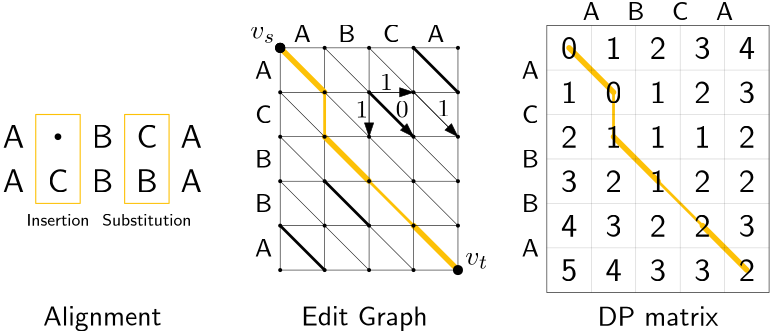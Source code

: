 <?xml version="1.0"?>
<!DOCTYPE ipe SYSTEM "ipe.dtd">
<ipe version="70218" creator="Ipe 7.2.30">
<info created="D:20250324024001" modified="D:20250409223905" pagemode="fullscreen"/>
<preamble>\renewcommand{\familydefault}{\sfdefault}</preamble>
<ipestyle name="lipics-colors">
<color name="blogyellow" value="0.99 0.754 0.027"/>
<color name="lipicsGray" value="0.31 0.31 0.33"/>
<color name="softyellow" value="0.969 0.953 0.84"/>
</ipestyle>
<ipestyle name="default">
<dashstyle name="med dash" value="[2 2] 0"/>
<dashstyle name="short dash" value="[2 1] 0"/>
<dashstyle name="short dot" value="[1 2] 0"/>
<textpad left="1" right="1" top="1" bottom="1"/>
</ipestyle>
<ipestyle name="mybasic">
<symbol name="arrow/arc(spx)">
<path stroke="sym-stroke" fill="sym-stroke" pen="sym-pen">
0 0 m
-1 0.333 l
-1 -0.333 l
h
</path>
</symbol>
<symbol name="arrow/farc(spx)">
<path stroke="sym-stroke" fill="white" pen="sym-pen">
0 0 m
-1 0.333 l
-1 -0.333 l
h
</path>
</symbol>
<symbol name="arrow/ptarc(spx)">
<path stroke="sym-stroke" fill="sym-stroke" pen="sym-pen">
0 0 m
-1 0.333 l
-0.8 0 l
-1 -0.333 l
h
</path>
</symbol>
<symbol name="arrow/fptarc(spx)">
<path stroke="sym-stroke" fill="white" pen="sym-pen">
0 0 m
-1 0.333 l
-0.8 0 l
-1 -0.333 l
h
</path>
</symbol>
<symbol name="mark/circle(sx)" transformations="translations">
<path fill="sym-stroke">
0.6 0 0 0.6 0 0 e
0.4 0 0 0.4 0 0 e
</path>
</symbol>
<symbol name="mark/disk(sx)" transformations="translations">
<path fill="sym-stroke">
0.6 0 0 0.6 0 0 e
</path>
</symbol>
<symbol name="mark/fdisk(sfx)" transformations="translations">
<group>
<path fill="sym-fill">
0.5 0 0 0.5 0 0 e
</path>
<path fill="sym-stroke" fillrule="eofill">
0.6 0 0 0.6 0 0 e
0.4 0 0 0.4 0 0 e
</path>
</group>
</symbol>
<symbol name="mark/box(sx)" transformations="translations">
<path fill="sym-stroke" fillrule="eofill">
-0.6 -0.6 m
0.6 -0.6 l
0.6 0.6 l
-0.6 0.6 l
h
-0.4 -0.4 m
0.4 -0.4 l
0.4 0.4 l
-0.4 0.4 l
h
</path>
</symbol>
<symbol name="mark/square(sx)" transformations="translations">
<path fill="sym-stroke">
-0.6 -0.6 m
0.6 -0.6 l
0.6 0.6 l
-0.6 0.6 l
h
</path>
</symbol>
<symbol name="mark/fsquare(sfx)" transformations="translations">
<group>
<path fill="sym-fill">
-0.5 -0.5 m
0.5 -0.5 l
0.5 0.5 l
-0.5 0.5 l
h
</path>
<path fill="sym-stroke" fillrule="eofill">
-0.6 -0.6 m
0.6 -0.6 l
0.6 0.6 l
-0.6 0.6 l
h
-0.4 -0.4 m
0.4 -0.4 l
0.4 0.4 l
-0.4 0.4 l
h
</path>
</group>
</symbol>
<symbol name="mark/cross(sx)" transformations="translations">
<group>
<path fill="sym-stroke">
-0.43 -0.57 m
0.57 0.43 l
0.43 0.57 l
-0.57 -0.43 l
h
</path>
<path fill="sym-stroke">
-0.43 0.57 m
0.57 -0.43 l
0.43 -0.57 l
-0.57 0.43 l
h
</path>
</group>
</symbol>
<symbol name="arrow/fnormal(spx)">
<path stroke="sym-stroke" fill="white" pen="sym-pen">
0 0 m
-1 0.333 l
-1 -0.333 l
h
</path>
</symbol>
<symbol name="arrow/pointed(spx)">
<path stroke="sym-stroke" fill="sym-stroke" pen="sym-pen">
0 0 m
-1 0.333 l
-0.8 0 l
-1 -0.333 l
h
</path>
</symbol>
<symbol name="arrow/fpointed(spx)">
<path stroke="sym-stroke" fill="white" pen="sym-pen">
0 0 m
-1 0.333 l
-0.8 0 l
-1 -0.333 l
h
</path>
</symbol>
<symbol name="arrow/linear(spx)">
<path stroke="sym-stroke" pen="sym-pen">
-1 0.333 m
0 0 l
-1 -0.333 l
</path>
</symbol>
<symbol name="arrow/fdouble(spx)">
<path stroke="sym-stroke" fill="white" pen="sym-pen">
0 0 m
-1 0.333 l
-1 -0.333 l
h
-1 0 m
-2 0.333 l
-2 -0.333 l
h
</path>
</symbol>
<symbol name="arrow/double(spx)">
<path stroke="sym-stroke" fill="sym-stroke" pen="sym-pen">
0 0 m
-1 0.333 l
-1 -0.333 l
h
-1 0 m
-2 0.333 l
-2 -0.333 l
h
</path>
</symbol>
<symbol name="arrow/mid-normal(spx)">
<path stroke="sym-stroke" fill="sym-stroke" pen="sym-pen">
0.5 0 m
-0.5 0.333 l
-0.5 -0.333 l
h
</path>
</symbol>
<symbol name="arrow/mid-fnormal(spx)">
<path stroke="sym-stroke" fill="white" pen="sym-pen">
0.5 0 m
-0.5 0.333 l
-0.5 -0.333 l
h
</path>
</symbol>
<symbol name="arrow/mid-pointed(spx)">
<path stroke="sym-stroke" fill="sym-stroke" pen="sym-pen">
0.5 0 m
-0.5 0.333 l
-0.3 0 l
-0.5 -0.333 l
h
</path>
</symbol>
<symbol name="arrow/mid-fpointed(spx)">
<path stroke="sym-stroke" fill="white" pen="sym-pen">
0.5 0 m
-0.5 0.333 l
-0.3 0 l
-0.5 -0.333 l
h
</path>
</symbol>
<symbol name="arrow/mid-double(spx)">
<path stroke="sym-stroke" fill="sym-stroke" pen="sym-pen">
1 0 m
0 0.333 l
0 -0.333 l
h
0 0 m
-1 0.333 l
-1 -0.333 l
h
</path>
</symbol>
<symbol name="arrow/mid-fdouble(spx)">
<path stroke="sym-stroke" fill="white" pen="sym-pen">
1 0 m
0 0.333 l
0 -0.333 l
h
0 0 m
-1 0.333 l
-1 -0.333 l
h
</path>
</symbol>
<anglesize name="22.5 deg" value="22.5"/>
<anglesize name="30 deg" value="30"/>
<anglesize name="45 deg" value="45"/>
<anglesize name="60 deg" value="60"/>
<anglesize name="90 deg" value="90"/>
<arrowsize name="large" value="10"/>
<arrowsize name="small" value="5"/>
<arrowsize name="tiny" value="3"/>
<color name="blue" value="0 0 1"/>
<color name="brown" value="0.647 0.165 0.165"/>
<color name="darkblue" value="0 0 0.545"/>
<color name="darkcyan" value="0 0.545 0.545"/>
<color name="darkgray" value="0.663"/>
<color name="darkgreen" value="0 0.392 0"/>
<color name="darkmagenta" value="0.545 0 0.545"/>
<color name="darkorange" value="1 0.549 0"/>
<color name="darkred" value="0.545 0 0"/>
<color name="gold" value="1 0.843 0"/>
<color name="gray" value="0.745"/>
<color name="green" value="0 1 0"/>
<color name="lightblue" value="0.678 0.847 0.902"/>
<color name="lightcyan" value="0.878 1 1"/>
<color name="lightgray" value="0.827"/>
<color name="lightgreen" value="0.565 0.933 0.565"/>
<color name="lightyellow" value="1 1 0.878"/>
<color name="navy" value="0 0 0.502"/>
<color name="orange" value="1 0.647 0"/>
<color name="pink" value="1 0.753 0.796"/>
<color name="purple" value="0.627 0.125 0.941"/>
<color name="red" value="1 0 0"/>
<color name="seagreen" value="0.18 0.545 0.341"/>
<color name="turquoise" value="0.251 0.878 0.816"/>
<color name="violet" value="0.933 0.51 0.933"/>
<color name="yellow" value="1 1 0"/>
<dashstyle name="dash dot dotted" value="[4 2 1 2 1 2] 0"/>
<dashstyle name="dash dotted" value="[4 2 1 2] 0"/>
<dashstyle name="dashed" value="[4] 0"/>
<dashstyle name="dotted" value="[1 3] 0"/>
<gridsize name="02 pts" value="2"/>
<gridsize name="04 pts" value="4"/>
<gridsize name="08 pts" value="8"/>
<gridsize name="16 pts" value="16"/>
<opacity name="10%" value="0.1"/>
<opacity name="20%" value="0.2"/>
<opacity name="30%" value="0.3"/>
<opacity name="50%" value="0.5"/>
<opacity name="75%" value="0.75"/>
<pen name="fat" value="1.2"/>
<pen name="heavier" value="0.8"/>
<pen name="ultrafat" value="2"/>
<symbolsize name="large" value="5"/>
<symbolsize name="small" value="2"/>
<symbolsize name="tiny" value="1.1"/>
<textsize name="Huge" value="\Huge"/>
<textsize name="LARGE" value="\LARGE"/>
<textsize name="Large" value="\Large"/>
<textsize name="footnote" value="\footnotesize"/>
<textsize name="huge" value="\huge"/>
<textsize name="large" value="\large"/>
<textsize name="script" value="\scriptsize"/>
<textsize name="small" value="\small"/>
<textsize name="tiny" value="\tiny"/>
<textstyle name="center" begin="\begin{center}" end="\end{center}"/>
<textstyle name="item" begin="\begin{itemize}\item{}" end="\end{itemize}"/>
<textstyle name="itemize" begin="\begin{itemize}" end="\end{itemize}"/>
<tiling name="falling" angle="-60" step="4" width="1"/>
<tiling name="rising" angle="30" step="4" width="1"/>
</ipestyle>
<page>
<layer name="dots"/>
<layer name="grid"/>
<layer name="mismatches"/>
<layer name="matches"/>
<layer name="path"/>
<layer name="text"/>
<layer name="dp-grid"/>
<layer name="dp-vals"/>
<layer name="alpha"/>
<view layers="dots grid mismatches matches path text dp-grid dp-vals alpha" active="dp-grid" name="edit-graph"/>
<path layer="dots" matrix="1 0 0 1 344 32" stroke="blogyellow" pen="2" cap="1">
112 736 m
128 720 l
</path>
<path layer="dp-vals" matrix="1 0 0 1 344 32" stroke="blogyellow" pen="1" cap="1" join="1">
112 736 m
120 728 l
128 720 l
128 704 l
144 688 l
160 672 l
176 656 l
</path>
<path layer="grid" matrix="1 0 0 1 192 32" stroke="black" pen="0.2" cap="1">
176 736 m
176 656 l
</path>
<path layer="matches" matrix="1 0 0 1 256 0" stroke="blogyellow" pen="2" cap="1">
112 736 m
128 720 l
</path>
<path layer="path" matrix="1 0 0 1 240 32" stroke="blogyellow" pen="1" cap="1">
112 736 m
120 728 l
128 720 l
128 704 l
144 688 l
160 672 l
176 656 l
</path>
<path layer="matches" matrix="1 0 0 1 240 32" stroke="blogyellow" pen="2" cap="1">
112 736 m
128 720 l
</path>
<path layer="dp-vals" matrix="1 0 0 1 360 0" stroke="blogyellow" pen="2" cap="1">
112 736 m
128 720 l
</path>
<path matrix="1 0 0 1 392 -32" stroke="blogyellow" pen="2" cap="1">
112 736 m
128 720 l
</path>
<path layer="matches" matrix="1 0 0 1 288 -32" stroke="blogyellow" pen="2" cap="1">
112 736 m
128 720 l
</path>
<use layer="dots" matrix="1 0 0 1 320 32" name="mark/disk(sx)" pos="32 736" size="3" stroke="black"/>
<use matrix="1 0 0 1 384 -48" name="mark/disk(sx)" pos="32 736" size="3" stroke="black"/>
<use matrix="1 0 0 1 240 32" name="mark/disk(sx)" pos="128 736" size="1.2" stroke="black"/>
<use matrix="1 0 0 1 240 32" name="mark/disk(sx)" pos="144 736" size="1.2" stroke="black"/>
<use matrix="1 0 0 1 240 32" name="mark/disk(sx)" pos="160 736" size="1.2" stroke="black"/>
<use matrix="1 0 0 1 240 32" name="mark/disk(sx)" pos="176 736" size="1.2" stroke="black"/>
<use matrix="1 0 0 1 240 32" name="mark/disk(sx)" pos="176 720" size="1.2" stroke="black"/>
<use matrix="1 0 0 1 240 32" name="mark/disk(sx)" pos="160 720" size="1.2" stroke="black"/>
<use matrix="1 0 0 1 240 32" name="mark/disk(sx)" pos="144 720" size="1.2" stroke="black"/>
<use matrix="1 0 0 1 240 32" name="mark/disk(sx)" pos="128 720" size="1.2" stroke="black"/>
<use matrix="1 0 0 1 240 32" name="mark/disk(sx)" pos="112 720" size="1.2" stroke="black"/>
<use matrix="1 0 0 1 240 32" name="mark/disk(sx)" pos="112 704" size="1.2" stroke="black"/>
<use matrix="1 0 0 1 240 32" name="mark/disk(sx)" pos="128 704" size="1.2" stroke="black"/>
<use matrix="1 0 0 1 240 32" name="mark/disk(sx)" pos="144 704" size="1.2" stroke="black"/>
<use matrix="1 0 0 1 240 32" name="mark/disk(sx)" pos="160 704" size="1.2" stroke="black"/>
<use matrix="1 0 0 1 240 32" name="mark/disk(sx)" pos="176 704" size="1.2" stroke="black"/>
<use matrix="1 0 0 1 240 32" name="mark/disk(sx)" pos="176 688" size="1.2" stroke="black"/>
<use matrix="1 0 0 1 240 32" name="mark/disk(sx)" pos="160 688" size="1.2" stroke="black"/>
<use matrix="1 0 0 1 240 32" name="mark/disk(sx)" pos="144 688" size="1.2" stroke="black"/>
<use matrix="1 0 0 1 240 32" name="mark/disk(sx)" pos="128 688" size="1.2" stroke="black"/>
<use matrix="1 0 0 1 240 32" name="mark/disk(sx)" pos="112 688" size="1.2" stroke="black"/>
<use matrix="1 0 0 1 240 32" name="mark/disk(sx)" pos="112 672" size="1.2" stroke="black"/>
<use matrix="1 0 0 1 240 32" name="mark/disk(sx)" pos="112 656" size="1.2" stroke="black"/>
<use matrix="1 0 0 1 240 32" name="mark/disk(sx)" pos="128 656" size="1.2" stroke="black"/>
<use matrix="1 0 0 1 240 32" name="mark/disk(sx)" pos="128 672" size="1.2" stroke="black"/>
<use matrix="1 0 0 1 240 32" name="mark/disk(sx)" pos="144 672" size="1.2" stroke="black"/>
<use matrix="1 0 0 1 240 32" name="mark/disk(sx)" pos="144 656" size="1.2" stroke="black"/>
<use matrix="1 0 0 1 240 32" name="mark/disk(sx)" pos="160 656" size="1.2" stroke="black"/>
<use matrix="1 0 0 1 240 32" name="mark/disk(sx)" pos="160 672" size="1.2" stroke="black"/>
<use matrix="1 0 0 1 240 32" name="mark/disk(sx)" pos="176 672" size="1.2" stroke="black"/>
<use matrix="1 0 0 1 240 32" name="mark/disk(sx)" pos="112 736" size="3" stroke="black"/>
<use matrix="1 0 0 1 240 32" name="mark/disk(sx)" pos="112 736" size="3" stroke="black"/>
<text layer="text" matrix="1 0 0 1 238.317 33.8398" transformations="translations" pos="112 736" stroke="black" type="label" width="9.087" height="4.294" depth="1.49" halign="right" valign="bottom" style="math">v_s</text>
<path layer="grid" matrix="1 0 0 1 240 32" stroke="black" pen="0.2" cap="1">
112 656 m
176 656 l
</path>
<path matrix="1 0 0 1 240 48" stroke="black" pen="0.2" cap="1">
112 656 m
176 656 l
</path>
<path matrix="1 0 0 1 240 64" stroke="black" pen="0.2" cap="1">
112 656 m
176 656 l
</path>
<path layer="dp-grid" matrix="1.25 0 0 1 308 104" stroke="black" pen="0.2" cap="1" stroke-opacity="20%">
112 656 m
176 656 l
</path>
<path layer="grid" matrix="1 0 0 1 240 96" stroke="black" pen="0.2" cap="1">
112 656 m
176 656 l
</path>
<path matrix="1 0 0 1 240 112" stroke="black" pen="0.2" cap="1">
112 656 m
176 656 l
</path>
<path matrix="1 0 0 1 240 32" stroke="black" pen="0.2" cap="1">
176 736 m
176 656 l
</path>
<path matrix="1 0 0 1 224 32" stroke="black" pen="0.2" cap="1">
176 736 m
176 656 l
</path>
<path matrix="1 0 0 1 208 32" stroke="black" pen="0.2" cap="1">
176 736 m
176 656 l
</path>
<path matrix="1 0 0 1 176 32" stroke="black" pen="0.2" cap="1">
176 736 m
176 656 l
</path>
<path layer="matches" matrix="1 0 0 1 240 32" stroke="black" pen="1" cap="1">
160 736 m
176 720 l
</path>
<path matrix="1 0 0 1 192 -32" stroke="black" pen="1" cap="1">
160 736 m
176 720 l
</path>
<path matrix="1 0 0 1 208 -16" stroke="black" pen="1" cap="1">
160 736 m
176 720 l
</path>
<path matrix="1 0 0 1 224 16" stroke="black" pen="1" cap="1">
160 736 m
176 720 l
</path>
<path layer="mismatches" matrix="1 0 0 1 192 -16" stroke="black" pen="0.2" cap="1">
160 736 m
176 720 l
</path>
<path matrix="1 0 0 1 192 16" stroke="black" pen="0.2" cap="1">
160 736 m
176 720 l
</path>
<path matrix="1 0 0 1 192 0" stroke="black" pen="0.2" cap="1">
160 736 m
176 720 l
</path>
<path matrix="1 0 0 1 208 32" stroke="black" pen="0.2" cap="1">
160 736 m
176 720 l
</path>
<path matrix="1 0 0 1 224 32" stroke="black" pen="0.2" cap="1">
160 736 m
176 720 l
</path>
<path matrix="1 0 0 1 240 16" stroke="black" pen="0.2" cap="1">
160 736 m
176 720 l
</path>
<path matrix="1 0 0 1 224 0" stroke="black" pen="0.2" cap="1">
160 736 m
176 720 l
</path>
<path matrix="1 0 0 1 240 0" stroke="black" pen="0.2" cap="1">
160 736 m
176 720 l
</path>
<path matrix="1 0 0 1 240 -16" stroke="black" pen="0.2" cap="1">
160 736 m
176 720 l
</path>
<path matrix="1 0 0 1 224 -32" stroke="black" pen="0.2" cap="1">
160 736 m
176 720 l
</path>
<path matrix="1 0 0 1 208 -32" stroke="black" pen="0.2" cap="1">
160 736 m
176 720 l
</path>
<path matrix="1 0 0 1 208 16" stroke="black" pen="0.2" cap="1">
160 736 m
176 720 l
</path>
<text layer="text" matrix="1 0 0 1 306.659 -41.7668" transformations="translations" pos="112 736" stroke="black" type="label" width="8.337" height="4.294" depth="1.49" valign="top" style="math">v_t</text>
<path layer="grid" matrix="1 0 0 1 240 80" stroke="black" pen="0.2" cap="1">
112 656 m
176 656 l
</path>
<path layer="dp-grid" matrix="1.25 0 0 1 308 120" stroke="black" pen="0.2" cap="1">
112 656 m
176 656 l
</path>
<path matrix="1.25 0 0 1 308 88" stroke="black" pen="0.2" cap="1" stroke-opacity="20%">
112 656 m
176 656 l
</path>
<path matrix="1.25 0 0 1 308 56" stroke="black" pen="0.2" cap="1" stroke-opacity="20%">
112 656 m
176 656 l
</path>
<path matrix="1.25 0 0 1 308 72" stroke="black" pen="0.2" cap="1" stroke-opacity="20%">
112 656 m
176 656 l
</path>
<path matrix="1.25 0 0 1 308 40" stroke="black" pen="0.2" cap="1" stroke-opacity="20%">
112 656 m
176 656 l
</path>
<path matrix="1.25 0 0 1 308 24" stroke="black" pen="0.2" cap="1">
112 656 m
176 656 l
</path>
<path matrix="1 0 0 1 240 32" stroke="black" pen="0.2" cap="1">
208 648 m
208 744 l
</path>
<path matrix="1 0 0 1 240 32" stroke="black" pen="0.2" cap="1" stroke-opacity="20%">
224 744 m
224 648 l
</path>
<path matrix="1 0 0 1 240 32" stroke="black" pen="0.2" cap="1" stroke-opacity="20%">
240 648 m
240 744 l
</path>
<path matrix="1 0 0 1 240 32" stroke="black" pen="0.2" cap="1" stroke-opacity="20%">
256 744 m
256 648 l
</path>
<path matrix="1 0 0 1 240 32" stroke="black" pen="0.2" cap="1" stroke-opacity="20%">
272 648 m
272 744 l
</path>
<path matrix="1 0 0 1 240 32" stroke="black" pen="0.2" cap="1">
288 744 m
288 648 l
</path>
<text layer="dp-vals" matrix="1 0 0 1 336.438 21.509" transformations="translations" pos="119.563 742.491" stroke="black" type="label" width="5.853" height="7.832" depth="0" halign="center" valign="baseline" size="large">0</text>
<text matrix="1 0 0 1 352.438 5.509" transformations="translations" pos="119.563 742.491" stroke="black" type="label" width="5.853" height="7.832" depth="0" halign="center" valign="baseline" size="large">0</text>
<text matrix="1 0 0 1 352.438 -10.491" transformations="translations" pos="119.563 742.491" stroke="black" type="label" width="5.853" height="7.832" depth="0" halign="center" valign="baseline" size="large">1</text>
<text matrix="1 0 0 1 368.437 -10.491" transformations="translations" pos="119.563 742.491" stroke="black" type="label" width="5.853" height="7.832" depth="0" halign="center" valign="baseline" size="large">1</text>
<text matrix="1 0 0 1 368.437 5.509" transformations="translations" pos="119.563 742.491" stroke="black" type="label" width="5.853" height="7.832" depth="0" halign="center" valign="baseline" size="large">1</text>
<text matrix="1 0 0 1 384.437 -10.491" transformations="translations" pos="119.563 742.491" stroke="black" type="label" width="5.853" height="7.832" depth="0" halign="center" valign="baseline" size="large">1</text>
<text matrix="1 0 0 1 368.437 -26.491" transformations="translations" pos="119.563 742.491" stroke="black" type="label" width="5.853" height="7.832" depth="0" halign="center" valign="baseline" size="large">1</text>
<text matrix="1 0 0 1 352.438 21.509" transformations="translations" pos="119.563 742.491" stroke="black" type="label" width="5.853" height="7.832" depth="0" halign="center" valign="baseline" size="large">1</text>
<text matrix="1 0 0 1 336.438 5.509" transformations="translations" pos="119.563 742.491" stroke="black" type="label" width="5.853" height="7.832" depth="0" halign="center" valign="baseline" size="large">1</text>
<text matrix="1 0 0 1 336.438 -10.491" transformations="translations" pos="119.563 742.491" stroke="black" type="label" width="5.853" height="7.832" depth="0" halign="center" valign="baseline" size="large">2</text>
<text matrix="1 0 0 1 352.438 -26.491" transformations="translations" pos="119.563 742.491" stroke="black" type="label" width="5.853" height="7.832" depth="0" halign="center" valign="baseline" size="large">2</text>
<text matrix="1 0 0 1 368.437 -42.491" transformations="translations" pos="119.563 742.491" stroke="black" type="label" width="5.853" height="7.832" depth="0" halign="center" valign="baseline" size="large">2</text>
<text matrix="1 0 0 1 384.437 -42.491" transformations="translations" pos="119.563 742.491" stroke="black" type="label" width="5.853" height="7.832" depth="0" halign="center" valign="baseline" size="large">2</text>
<text matrix="1 0 0 1 384.437 -26.491" transformations="translations" pos="119.563 742.491" stroke="black" type="label" width="5.853" height="7.832" depth="0" halign="center" valign="baseline" size="large">2</text>
<text matrix="1 0 0 1 400.437 -26.491" transformations="translations" pos="119.563 742.491" stroke="black" type="label" width="5.853" height="7.832" depth="0" halign="center" valign="baseline" size="large">2</text>
<text matrix="1 0 0 1 400.437 -10.491" transformations="translations" pos="119.563 742.491" stroke="black" type="label" width="5.853" height="7.832" depth="0" halign="center" valign="baseline" size="large">2</text>
<text matrix="1 0 0 1 384.437 5.509" transformations="translations" pos="119.563 742.491" stroke="black" type="label" width="5.853" height="7.832" depth="0" halign="center" valign="baseline" size="large">2</text>
<text matrix="1 0 0 1 368.437 21.509" transformations="translations" pos="119.563 742.491" stroke="black" type="label" width="5.853" height="7.832" depth="0" halign="center" valign="baseline" size="large">2</text>
<text matrix="1 0 0 1 384.437 21.509" transformations="translations" pos="119.563 742.491" stroke="black" type="label" width="5.853" height="7.832" depth="0" halign="center" valign="baseline" size="large">3</text>
<text matrix="1 0 0 1 400.437 5.509" transformations="translations" pos="119.563 742.491" stroke="black" type="label" width="5.853" height="7.832" depth="0" halign="center" valign="baseline" size="large">3</text>
<text matrix="1 0 0 1 400.437 -42.491" transformations="translations" pos="119.563 742.491" stroke="black" type="label" width="5.853" height="7.832" depth="0" halign="center" valign="baseline" size="large">3</text>
<text matrix="1 0 0 1 384.437 -58.491" transformations="translations" pos="119.563 742.491" stroke="black" type="label" width="5.853" height="7.832" depth="0" halign="center" valign="baseline" size="large">3</text>
<text matrix="1 0 0 1 368.437 -58.491" transformations="translations" pos="119.563 742.491" stroke="black" type="label" width="5.853" height="7.832" depth="0" halign="center" valign="baseline" size="large">3</text>
<text matrix="1 0 0 1 352.438 -42.491" transformations="translations" pos="119.563 742.491" stroke="black" type="label" width="5.853" height="7.832" depth="0" halign="center" valign="baseline" size="large">3</text>
<text matrix="1 0 0 1 336.438 -26.491" transformations="translations" pos="119.563 742.491" stroke="black" type="label" width="5.853" height="7.832" depth="0" halign="center" valign="baseline" size="large">3</text>
<text matrix="1 0 0 1 336.438 -42.491" transformations="translations" pos="119.563 742.491" stroke="black" type="label" width="5.853" height="7.832" depth="0" halign="center" valign="baseline" size="large">4</text>
<text matrix="1 0 0 1 352.438 -58.491" transformations="translations" pos="119.563 742.491" stroke="black" type="label" width="5.853" height="7.832" depth="0" halign="center" valign="baseline" size="large">4</text>
<text matrix="1 0 0 1 400.438 21.509" transformations="translations" pos="119.563 742.491" stroke="black" type="label" width="5.853" height="7.832" depth="0" halign="center" valign="baseline" size="large">4</text>
<text matrix="1 0 0 1 336.438 -58.491" transformations="translations" pos="119.563 742.491" stroke="black" type="label" width="5.853" height="7.832" depth="0" halign="center" valign="baseline" size="large">5</text>
<text layer="alpha" matrix="1 0 0 1 136.437 -10.4911" transformations="translations" pos="119.563 742.491" stroke="black" type="label" width="7.735" height="8.302" depth="0" halign="center" valign="baseline" size="large">A</text>
<text matrix="1 0 0 1 168.438 -10.4911" transformations="translations" pos="119.563 742.491" stroke="black" type="label" width="7.769" height="8.302" depth="0" halign="center" valign="baseline" size="large">B</text>
<text matrix="1 0 0 1 184.438 -10.4911" transformations="translations" pos="119.563 742.491" stroke="black" type="label" width="7.479" height="8.302" depth="0" halign="center" valign="baseline" size="large">C</text>
<text matrix="1 0 0 1 152.438 -26.491" transformations="translations" pos="119.563 742.491" stroke="black" type="label" width="7.479" height="8.302" depth="0" halign="center" valign="baseline" size="large">C</text>
<text matrix="1 0 0 1 200.438 -10.4911" transformations="translations" pos="119.563 742.491" stroke="black" type="label" width="7.735" height="8.302" depth="0" halign="center" valign="baseline" size="large">A</text>
<text matrix="1 0 0 1 136.438 -26.491" transformations="translations" pos="119.563 742.491" stroke="black" type="label" width="7.735" height="8.302" depth="0" halign="center" valign="baseline" size="large">A</text>
<text matrix="1 0 0 1 200.438 -26.491" transformations="translations" pos="119.563 742.491" stroke="black" type="label" width="7.735" height="8.302" depth="0" halign="center" valign="baseline" size="large">A</text>
<text matrix="1 0 0 1 168.438 -26.491" transformations="translations" pos="119.563 742.491" stroke="black" type="label" width="7.769" height="8.302" depth="0" halign="center" valign="baseline" size="large">B</text>
<text matrix="1 0 0 1 184.438 -26.491" transformations="translations" pos="119.563 742.491" stroke="black" type="label" width="7.769" height="8.302" depth="0" halign="center" valign="baseline" size="large">B</text>
<use matrix="1 0 0 1 -40 32" name="mark/disk(sx)" pos="312 704" size="2" stroke="black"/>
<text matrix="1 0 0 1 400.437 -58.491" transformations="translations" pos="119.563 742.491" stroke="black" type="label" width="5.853" height="7.832" depth="0" halign="center" valign="baseline" size="large">2</text>
<path layer="dots" matrix="1 0 0 1 -48 32" stroke="blogyellow" cap="1" join="1">
328 680 m
328 712 l
312 712 l
312 680 l
h
</path>
<path matrix="1 0 0 1 -16 32" stroke="blogyellow" cap="1" join="1">
328 680 m
328 712 l
312 712 l
312 680 l
h
</path>
<text matrix="1 0 0 1 248 28" transformations="translations" pos="136 640" stroke="black" type="label" width="48.845" height="6.926" depth="1.93" halign="center" valign="baseline">Edit Graph
</text>
<text matrix="1 0 0 1 352 28" transformations="translations" pos="136 640" stroke="black" type="label" width="43.559" height="6.918" depth="0" halign="center" valign="baseline">DP matrix</text>
<text matrix="1 0 0 1 152 28" transformations="translations" pos="136 640" stroke="black" type="label" width="42.618" height="6.926" depth="1.93" halign="center" valign="baseline">Alignment</text>
<text layer="dp-grid" matrix="1 0 0 1 344.437 35.509" transformations="translations" pos="119.563 742.491" stroke="black" type="label" width="6.157" height="6.227" depth="0" halign="center" valign="baseline" size="small">A</text>
<text matrix="1 0 0 1 360.438 35.509" transformations="translations" pos="119.563 742.491" stroke="black" type="label" width="6.151" height="6.227" depth="0" halign="center" valign="baseline" size="small">B</text>
<text matrix="1 0 0 1 376.438 35.509" transformations="translations" pos="119.563 742.491" stroke="black" type="label" width="5.888" height="6.227" depth="0" halign="center" valign="baseline" size="small">C</text>
<text matrix="1 0 0 1 322.437 1.509" transformations="translations" pos="119.563 742.491" stroke="black" type="label" width="5.888" height="6.227" depth="0" halign="center" valign="center" size="small">C</text>
<text matrix="1 0 0 1 392.438 35.509" transformations="translations" pos="119.563 742.491" stroke="black" type="label" width="6.157" height="6.227" depth="0" halign="center" valign="baseline" size="small">A</text>
<text matrix="1 0 0 1 322.437 17.509" transformations="translations" pos="119.563 742.491" stroke="black" type="label" width="6.157" height="6.227" depth="0" halign="center" valign="center" size="small">A</text>
<text matrix="1 0 0 1 322.437 -46.491" transformations="translations" pos="119.563 742.491" stroke="black" type="label" width="6.157" height="6.227" depth="0" halign="center" valign="center" size="small">A</text>
<text matrix="1 0 0 1 322.437 -14.491" transformations="translations" pos="119.563 742.491" stroke="black" type="label" width="6.151" height="6.227" depth="0" halign="center" valign="center" size="small">B</text>
<text matrix="1 0 0 1 322.437 -30.491" transformations="translations" pos="119.563 742.491" stroke="black" type="label" width="6.151" height="6.227" depth="0" halign="center" valign="center" size="small">B</text>
<text matrix="1 0 0 1 240.437 27.509" transformations="translations" pos="119.563 742.491" stroke="black" type="label" width="6.157" height="6.227" depth="0" halign="center" valign="baseline" size="small">A</text>
<text matrix="1 0 0 1 256.438 27.509" transformations="translations" pos="119.563 742.491" stroke="black" type="label" width="6.151" height="6.227" depth="0" halign="center" valign="baseline" size="small">B</text>
<text matrix="1 0 0 1 272.438 27.509" transformations="translations" pos="119.563 742.491" stroke="black" type="label" width="5.888" height="6.227" depth="0" halign="center" valign="baseline" size="small">C</text>
<text matrix="1 0 0 1 226.437 1.509" transformations="translations" pos="119.563 742.491" stroke="black" type="label" width="5.888" height="6.227" depth="0" halign="center" valign="center" size="small">C</text>
<text matrix="1 0 0 1 288.438 27.509" transformations="translations" pos="119.563 742.491" stroke="black" type="label" width="6.157" height="6.227" depth="0" halign="center" valign="baseline" size="small">A</text>
<text matrix="1 0 0 1 226.437 17.509" transformations="translations" pos="119.563 742.491" stroke="black" type="label" width="6.157" height="6.227" depth="0" halign="center" valign="center" size="small">A</text>
<text matrix="1 0 0 1 226.437 -46.491" transformations="translations" pos="119.563 742.491" stroke="black" type="label" width="6.157" height="6.227" depth="0" halign="center" valign="center" size="small">A</text>
<text matrix="1 0 0 1 226.437 -14.491" transformations="translations" pos="119.563 742.491" stroke="black" type="label" width="6.151" height="6.227" depth="0" halign="center" valign="center" size="small">B</text>
<text matrix="1 0 0 1 226.437 -30.491" transformations="translations" pos="119.563 742.491" stroke="black" type="label" width="6.151" height="6.227" depth="0" halign="center" valign="center" size="small">B</text>
<path stroke="black" pen="0.2" cap="1" arrow="normal/small">
384 752 m
400 752 l
</path>
<path stroke="black" pen="0.2" cap="1" arrow="normal/small">
384 752 m
384 736 l
</path>
<path stroke="black" pen="0.2" cap="1" arrow="normal/small">
384 752 m
400 736 l
</path>
<text matrix="1 0 0 1 0.19969 -1.20347" transformations="translations" pos="390 754" stroke="black" type="label" width="4.608" height="5.778" depth="0" halign="center" valign="baseline" size="small" style="math">1</text>
<text matrix="1 0 0 1 -8.61507 -11.0986" transformations="translations" pos="390 754" stroke="black" type="label" width="4.608" height="5.778" depth="0" halign="center" valign="baseline" size="small" style="math">1</text>
<text matrix="1 0 0 1 5.87272 -11.1085" transformations="translations" pos="390 754" stroke="black" type="label" width="4.608" height="5.778" depth="0" halign="center" valign="baseline" size="small" style="math">0</text>
<text matrix="1 0 0 1 20.8685 -10.6998" transformations="translations" pos="390 754" stroke="black" type="label" width="4.608" height="5.778" depth="0" halign="center" valign="baseline" size="small" style="math">1</text>
<path stroke="black" pen="0.2" cap="1" arrow="normal/small">
399.894 752.29 m
416 736 l
</path>
<text matrix="1 0 0 1 168 64" transformations="translations" pos="136 640" stroke="black" type="label" width="32.167" height="4.151" depth="0" halign="center" valign="baseline" size="6">Substitution</text>
<text matrix="1 0 0 1 136 64" transformations="translations" pos="136 640" stroke="black" type="label" width="22.734" height="4.151" depth="0" halign="center" valign="baseline" size="6">Insertion</text>
</page>
<page>
<layer name="nw-2"/>
<layer name="grid"/>
<layer name="step0"/>
<layer name="step1"/>
<layer name="step2"/>
<layer name="step3"/>
<layer name="step4"/>
<view layers="nw-2 grid step0" active="step0" name="dp-1"/>
<view layers="nw-2 grid step1" active="step2" name="dp-2"/>
<view layers="nw-2 grid step2" active="step4" name="dp-3"/>
<view layers="nw-2 grid step3" active="step3" name="dp-4"/>
<view layers="nw-2 grid step4" active="step4" name="dp-5"/>
<path layer="step3" stroke="blogyellow" pen="1" cap="1" join="1">
304 744 m
312 736 l
320 728 l
320 712 l
336 696 l
352 680 l
</path>
<path layer="step4" matrix="1 0 0 1 192 8" stroke="blogyellow" pen="1" cap="1" join="1">
112 736 m
120 728 l
128 720 l
128 704 l
144 688 l
160 672 l
176 656 l
</path>
<path matrix="1 0 0 1 240 -56" stroke="blogyellow" pen="2" cap="1">
112 736 m
128 720 l
</path>
<path layer="nw-2" matrix="1.25 0 0 1 156 32" stroke="black" pen="0.2" cap="1" stroke-opacity="20%">
112 656 m
176 656 l
</path>
<path matrix="1 0 0 1 88 8" stroke="black" pen="0.2" cap="1" stroke-opacity="20%">
256 744 m
256 648 l
</path>
<path matrix="1 0 0 1 88 8" stroke="black" pen="0.2" cap="1" stroke-opacity="20%">
224 744 m
224 648 l
</path>
<path matrix="1.25 0 0 1 156 64" stroke="black" pen="0.2" cap="1" stroke-opacity="20%">
112 656 m
176 656 l
</path>
<path matrix="1.25 0 0 1 156 48" stroke="black" pen="0.2" cap="1" stroke-opacity="20%">
112 656 m
176 656 l
</path>
<path matrix="1 0 0 1 88 8" stroke="black" pen="0.2" cap="1" stroke-opacity="20%">
240 648 m
240 744 l
</path>
<path matrix="1 0 0 1 192 8" stroke="blogyellow" pen="2" cap="1">
112 736 m
128 720 l
</path>
<path matrix="1 0 0 1 96 8" stroke="blogyellow" pen="1" cap="1" join="1">
208 736 m
216 728 l
224 720 l
224 704 l
240 688 l
240 688 l
240 688 l
</path>
<path matrix="1 0 0 1 208 -24" stroke="blogyellow" pen="2" cap="1">
112 736 m
128 720 l
</path>
<text matrix="1 0 0 1 184.438 -2.491" transformations="translations" pos="119.563 742.491" stroke="black" type="label" width="5.853" height="7.832" depth="0" halign="center" valign="baseline" size="large">0</text>
<text matrix="1 0 0 1 200.438 -18.491" transformations="translations" pos="119.563 742.491" stroke="black" type="label" width="5.853" height="7.832" depth="0" halign="center" valign="baseline" size="large">0</text>
<text matrix="1 0 0 1 200.438 -34.491" transformations="translations" pos="119.563 742.491" stroke="black" type="label" width="5.853" height="7.832" depth="0" halign="center" valign="baseline" size="large">1</text>
<text matrix="1 0 0 1 216.437 -34.491" transformations="translations" pos="119.563 742.491" stroke="black" type="label" width="5.853" height="7.832" depth="0" halign="center" valign="baseline" size="large">1</text>
<text matrix="1 0 0 1 216.437 -18.491" transformations="translations" pos="119.563 742.491" stroke="black" type="label" width="5.853" height="7.832" depth="0" halign="center" valign="baseline" size="large">1</text>
<text matrix="1 0 0 1 216.437 -50.491" transformations="translations" pos="119.563 742.491" stroke="black" type="label" width="5.853" height="7.832" depth="0" halign="center" valign="baseline" size="large">1</text>
<text matrix="1 0 0 1 200.438 -2.491" transformations="translations" pos="119.563 742.491" stroke="black" type="label" width="5.853" height="7.832" depth="0" halign="center" valign="baseline" size="large">1</text>
<text matrix="1 0 0 1 184.438 -18.491" transformations="translations" pos="119.563 742.491" stroke="black" type="label" width="5.853" height="7.832" depth="0" halign="center" valign="baseline" size="large">1</text>
<text matrix="1 0 0 1 184.438 -34.491" transformations="translations" pos="119.563 742.491" stroke="black" type="label" width="5.853" height="7.832" depth="0" halign="center" valign="baseline" size="large">2</text>
<text matrix="1 0 0 1 200.438 -50.491" transformations="translations" pos="119.563 742.491" stroke="black" type="label" width="5.853" height="7.832" depth="0" halign="center" valign="baseline" size="large">2</text>
<text matrix="1 0 0 1 216.437 -2.491" transformations="translations" pos="119.563 742.491" stroke="black" type="label" width="5.853" height="7.832" depth="0" halign="center" valign="baseline" size="large">2</text>
<text matrix="1 0 0 1 184.438 -50.491" transformations="translations" pos="119.563 742.491" stroke="black" type="label" width="5.853" height="7.832" depth="0" halign="center" valign="baseline" size="large">3</text>
<path layer="step0" matrix="1 0 0 1 80 24" stroke="black" pen="1" cap="1">
232 680 m
248 680 l
248 696 l
232 696 l
h
</path>
<path matrix="1 0 0 1 80 8" stroke="black" pen="1" cap="1">
232 680 m
248 680 l
248 696 l
232 696 l
h
</path>
<path matrix="1 0 0 1 96 24" stroke="black" pen="1" cap="1">
232 680 m
248 680 l
248 696 l
232 696 l
h
</path>
<path matrix="1 0 0 1 96 8" stroke="blogyellow" pen="1.1" cap="1">
232 680 m
248 680 l
248 696 l
232 696 l
h
</path>
<text layer="nw-2" matrix="1 0 0 1 68 4" transformations="translations" pos="240 640" stroke="black" type="label" width="57.894" height="6.924" depth="1.24" valign="baseline">Quadratic DP</text>
<text matrix="1 0 0 1 200.438 -66.491" transformations="translations" pos="119.563 742.491" stroke="black" type="label" width="5.853" height="7.832" depth="0" halign="center" valign="baseline" size="large">3</text>
<text matrix="1 0 0 1 184.438 -66.491" transformations="translations" pos="119.563 742.491" stroke="black" type="label" width="5.853" height="7.832" depth="0" halign="center" valign="baseline" size="large">4</text>
<text matrix="1 0 0 1 200.438 -82.491" transformations="translations" pos="119.563 742.491" stroke="black" type="label" width="5.853" height="7.832" depth="0" halign="center" valign="baseline" size="large">4</text>
<text matrix="1 0 0 1 184.438 -82.491" transformations="translations" pos="119.563 742.491" stroke="black" type="label" width="5.853" height="7.832" depth="0" halign="center" valign="baseline" size="large">5</text>
<text layer="grid" matrix="1 0 0 1 192.437 11.509" transformations="translations" pos="119.563 742.491" stroke="black" type="label" width="6.157" height="6.227" depth="0" halign="center" valign="baseline" size="small">A</text>
<text matrix="1 0 0 1 208.438 11.509" transformations="translations" pos="119.563 742.491" stroke="black" type="label" width="6.151" height="6.227" depth="0" halign="center" valign="baseline" size="small">B</text>
<text matrix="1 0 0 1 224.438 11.509" transformations="translations" pos="119.563 742.491" stroke="black" type="label" width="5.888" height="6.227" depth="0" halign="center" valign="baseline" size="small">C</text>
<text matrix="1 0 0 1 170.437 -22.491" transformations="translations" pos="119.563 742.491" stroke="black" type="label" width="5.888" height="6.227" depth="0" halign="center" valign="center" size="small">C</text>
<text matrix="1 0 0 1 240.438 11.509" transformations="translations" pos="119.563 742.491" stroke="black" type="label" width="6.157" height="6.227" depth="0" halign="center" valign="baseline" size="small">A</text>
<text matrix="1 0 0 1 170.437 -6.491" transformations="translations" pos="119.563 742.491" stroke="black" type="label" width="6.157" height="6.227" depth="0" halign="center" valign="center" size="small">A</text>
<text matrix="1 0 0 1 170.437 -70.491" transformations="translations" pos="119.563 742.491" stroke="black" type="label" width="6.157" height="6.227" depth="0" halign="center" valign="center" size="small">A</text>
<text matrix="1 0 0 1 170.437 -38.491" transformations="translations" pos="119.563 742.491" stroke="black" type="label" width="6.151" height="6.227" depth="0" halign="center" valign="center" size="small">B</text>
<text matrix="1 0 0 1 170.437 -54.491" transformations="translations" pos="119.563 742.491" stroke="black" type="label" width="6.151" height="6.227" depth="0" halign="center" valign="center" size="small">B</text>
<path layer="nw-2" matrix="1.25 0 0 1 156 96" stroke="black" pen="0.2" cap="1">
112 656 m
176 656 l
</path>
<path matrix="1.25 0 0 1 156 0" stroke="black" pen="0.2" cap="1">
112 656 m
176 656 l
</path>
<path matrix="1 0 0 1 88 8" stroke="black" pen="0.2" cap="1">
208 648 m
208 744 l
</path>
<path matrix="1 0 0 1 88 8" stroke="black" pen="0.2" cap="1">
288 744 m
288 648 l
</path>
<path matrix="1.25 0 0 1 156 16" stroke="black" pen="0.2" cap="1" stroke-opacity="20%">
112 656 m
176 656 l
</path>
<path matrix="1.25 0 0 1 156 80" stroke="black" pen="0.2" cap="1" stroke-opacity="20%">
112 656 m
176 656 l
</path>
<path matrix="1 0 0 1 88 8" stroke="black" pen="0.2" cap="1" stroke-opacity="20%">
272 648 m
272 744 l
</path>
<path layer="step1" matrix="1 0 0 1 80 8" stroke="black" pen="1" cap="1">
232 680 m
248 680 l
248 696 l
232 696 l
h
</path>
<path matrix="1 0 0 1 80 -8" stroke="black" pen="1" cap="1">
232 680 m
248 680 l
248 696 l
232 696 l
h
</path>
<path matrix="1 0 0 1 96 8" stroke="black" pen="1" cap="1">
232 680 m
248 680 l
248 696 l
232 696 l
h
</path>
<path matrix="1 0 0 1 96 -8" stroke="blogyellow" pen="1.1" cap="1">
232 680 m
248 680 l
248 696 l
232 696 l
h
</path>
<text matrix="1 0 0 1 216.438 -66.491" transformations="translations" pos="119.563 742.491" stroke="black" type="label" width="5.853" height="7.832" depth="0" halign="center" valign="baseline" size="large">2</text>
<path layer="step2" matrix="1 0 0 1 80 -8" stroke="black" pen="1" cap="1">
232 680 m
248 680 l
248 696 l
232 696 l
h
</path>
<path matrix="1 0 0 1 80 -24" stroke="black" pen="1" cap="1">
232 680 m
248 680 l
248 696 l
232 696 l
h
</path>
<path matrix="1 0 0 1 96 -8" stroke="black" pen="1" cap="1">
232 680 m
248 680 l
248 696 l
232 696 l
h
</path>
<path matrix="1 0 0 1 96 -24" stroke="blogyellow" pen="1.1" cap="1">
232 680 m
248 680 l
248 696 l
232 696 l
h
</path>
<text matrix="1 0 0 1 216.438 -66.491" transformations="translations" pos="119.563 742.491" stroke="black" type="label" width="5.853" height="7.832" depth="0" halign="center" valign="baseline" size="large">2</text>
<text matrix="1 0 0 1 216.438 -82.491" transformations="translations" pos="119.563 742.491" stroke="black" type="label" width="5.853" height="7.832" depth="0" halign="center" valign="baseline" size="large">3</text>
<path layer="step3" matrix="1 0 0 1 96 -8" stroke="black" pen="1" cap="1">
232 680 m
248 680 l
248 696 l
232 696 l
h
</path>
<path matrix="1 0 0 1 96 -24" stroke="black" pen="1" cap="1">
232 680 m
248 680 l
248 696 l
232 696 l
h
</path>
<path matrix="1 0 0 1 112 -8" stroke="black" pen="1" cap="1">
232 680 m
248 680 l
248 696 l
232 696 l
h
</path>
<path matrix="1 0 0 1 112 -24" stroke="blogyellow" pen="1.1" cap="1">
232 680 m
248 680 l
248 696 l
232 696 l
h
</path>
<path layer="step4" matrix="1 0 0 1 112 -8" stroke="black" pen="1" cap="1">
232 680 m
248 680 l
248 696 l
232 696 l
h
</path>
<path matrix="1 0 0 1 112 -24" stroke="black" pen="1" cap="1">
232 680 m
248 680 l
248 696 l
232 696 l
h
</path>
<path matrix="1 0 0 1 128 -8" stroke="black" pen="1" cap="1">
232 680 m
248 680 l
248 696 l
232 696 l
h
</path>
<path matrix="1 0 0 1 128 -24" stroke="blogyellow" pen="1.1" cap="1">
232 680 m
248 680 l
248 696 l
232 696 l
h
</path>
<text matrix="1 0 0 1 232.437 -34.491" transformations="translations" pos="119.563 742.491" stroke="black" type="label" width="5.853" height="7.832" depth="0" halign="center" valign="baseline" size="large">1</text>
<text matrix="1 0 0 1 216.437 -66.491" transformations="translations" pos="119.563 742.491" stroke="black" type="label" width="5.853" height="7.832" depth="0" halign="center" valign="baseline" size="large">2</text>
<text matrix="1 0 0 1 232.437 -66.491" transformations="translations" pos="119.563 742.491" stroke="black" type="label" width="5.853" height="7.832" depth="0" halign="center" valign="baseline" size="large">2</text>
<text matrix="1 0 0 1 232.437 -50.491" transformations="translations" pos="119.563 742.491" stroke="black" type="label" width="5.853" height="7.832" depth="0" halign="center" valign="baseline" size="large">2</text>
<text matrix="1 0 0 1 248.437 -50.491" transformations="translations" pos="119.563 742.491" stroke="black" type="label" width="5.853" height="7.832" depth="0" halign="center" valign="baseline" size="large">2</text>
<text matrix="1 0 0 1 248.437 -34.491" transformations="translations" pos="119.563 742.491" stroke="black" type="label" width="5.853" height="7.832" depth="0" halign="center" valign="baseline" size="large">2</text>
<text matrix="1 0 0 1 232.437 -18.491" transformations="translations" pos="119.563 742.491" stroke="black" type="label" width="5.853" height="7.832" depth="0" halign="center" valign="baseline" size="large">2</text>
<text matrix="1 0 0 1 232.437 -2.491" transformations="translations" pos="119.563 742.491" stroke="black" type="label" width="5.853" height="7.832" depth="0" halign="center" valign="baseline" size="large">3</text>
<text matrix="1 0 0 1 248.437 -18.491" transformations="translations" pos="119.563 742.491" stroke="black" type="label" width="5.853" height="7.832" depth="0" halign="center" valign="baseline" size="large">3</text>
<text matrix="1 0 0 1 248.437 -66.491" transformations="translations" pos="119.563 742.491" stroke="black" type="label" width="5.853" height="7.832" depth="0" halign="center" valign="baseline" size="large">3</text>
<text matrix="1 0 0 1 232.437 -82.491" transformations="translations" pos="119.563 742.491" stroke="black" type="label" width="5.853" height="7.832" depth="0" halign="center" valign="baseline" size="large">3</text>
<text matrix="1 0 0 1 216.437 -82.491" transformations="translations" pos="119.563 742.491" stroke="black" type="label" width="5.853" height="7.832" depth="0" halign="center" valign="baseline" size="large">3</text>
<text matrix="1 0 0 1 248.438 -2.491" transformations="translations" pos="119.563 742.491" stroke="black" type="label" width="5.853" height="7.832" depth="0" halign="center" valign="baseline" size="large">4</text>
<text matrix="1 0 0 1 248.437 -82.491" transformations="translations" pos="119.563 742.491" stroke="black" type="label" width="5.853" height="7.832" depth="0" halign="center" valign="baseline" size="large">2</text>
<text layer="step3" matrix="1 0 0 1 232.437 -34.491" transformations="translations" pos="119.563 742.491" stroke="black" type="label" width="5.853" height="7.832" depth="0" halign="center" valign="baseline" size="large">1</text>
<text matrix="1 0 0 1 216.437 -66.491" transformations="translations" pos="119.563 742.491" stroke="black" type="label" width="5.853" height="7.832" depth="0" halign="center" valign="baseline" size="large">2</text>
<text matrix="1 0 0 1 232.437 -66.491" transformations="translations" pos="119.563 742.491" stroke="black" type="label" width="5.853" height="7.832" depth="0" halign="center" valign="baseline" size="large">2</text>
<text matrix="1 0 0 1 232.437 -50.491" transformations="translations" pos="119.563 742.491" stroke="black" type="label" width="5.853" height="7.832" depth="0" halign="center" valign="baseline" size="large">2</text>
<text matrix="1 0 0 1 232.437 -18.491" transformations="translations" pos="119.563 742.491" stroke="black" type="label" width="5.853" height="7.832" depth="0" halign="center" valign="baseline" size="large">2</text>
<text matrix="1 0 0 1 232.437 -2.491" transformations="translations" pos="119.563 742.491" stroke="black" type="label" width="5.853" height="7.832" depth="0" halign="center" valign="baseline" size="large">3</text>
<text matrix="1 0 0 1 232.437 -82.491" transformations="translations" pos="119.563 742.491" stroke="black" type="label" width="5.853" height="7.832" depth="0" halign="center" valign="baseline" size="large">3</text>
<text matrix="1 0 0 1 216.437 -82.491" transformations="translations" pos="119.563 742.491" stroke="black" type="label" width="5.853" height="7.832" depth="0" halign="center" valign="baseline" size="large">3</text>
</page>
<page>
<layer name="nw"/>
<layer name="dijkstra"/>
<layer name="alpha"/>
<layer name="beta"/>
<layer name="gamma"/>
<layer name="delta"/>
<view layers="nw" active="nw" name="alg-nw"/>
<view layers="dijkstra" active="dijkstra" name="alg-dijkstra"/>
<view layers="alpha" active="alpha" name="alg-dt"/>
<view layers="beta" active="beta" name="alg-astarpa"/>
<view layers="gamma" active="gamma" name="alg-doubling"/>
<view layers="delta" active="delta" name="alg-astarpa2"/>
<path layer="nw" matrix="1 0 0 1 -16 8" stroke="black" fill="blogyellow" pen="0.1" cap="1" opacity="30%" stroke-opacity="opaque">
80 792 m
80 696 l
88 696 l
88 792 l
h
</path>
<path matrix="1 0 0 1 56 8" stroke="black" fill="blogyellow" pen="0.1" cap="1" opacity="30%" stroke-opacity="opaque">
80 792 m
80 696 l
88 696 l
88 792 l
h
</path>
<path matrix="1 0 0 1 -344 56" stroke="black" pen="0.4" cap="1" join="1" opacity="30%" stroke-opacity="opaque">
408 744 m
408 648 l
488 648 l
488 744 l
408 744 l
</path>
<use matrix="1 0 0 1 32 64" name="mark/disk(sx)" pos="32 736" size="3" stroke="black"/>
<use matrix="1 0 0 1 112 -32" name="mark/disk(sx)" pos="32 736" size="3" stroke="black"/>
<path matrix="1 0 0 1 -8 8" stroke="black" fill="blogyellow" pen="0.1" cap="1" opacity="30%" stroke-opacity="opaque">
80 792 m
80 696 l
88 696 l
88 792 l
h
</path>
<path matrix="1 0 0 1 0 8" stroke="black" fill="blogyellow" pen="0.1" cap="1" opacity="30%" stroke-opacity="opaque">
80 792 m
80 696 l
88 696 l
88 792 l
h
</path>
<path matrix="1 0 0 1 8 8" stroke="black" fill="blogyellow" pen="0.1" cap="1" opacity="30%" stroke-opacity="opaque">
80 792 m
80 696 l
88 696 l
88 792 l
h
</path>
<path matrix="1 0 0 1 16 8" stroke="black" fill="blogyellow" pen="0.1" cap="1" opacity="30%" stroke-opacity="opaque">
80 792 m
80 696 l
88 696 l
88 792 l
h
</path>
<path matrix="1 0 0 1 24 8" stroke="black" fill="blogyellow" pen="0.1" cap="1" opacity="30%" stroke-opacity="opaque">
80 792 m
80 696 l
88 696 l
88 792 l
h
</path>
<path matrix="1 0 0 1 32 8" stroke="black" fill="blogyellow" pen="0.1" cap="1" opacity="30%" stroke-opacity="opaque">
80 792 m
80 696 l
88 696 l
88 792 l
h
</path>
<path matrix="1 0 0 1 40 8" stroke="black" fill="blogyellow" pen="0.1" cap="1" opacity="30%" stroke-opacity="opaque">
80 792 m
80 696 l
88 696 l
88 792 l
h
</path>
<path matrix="1 0 0 1 48 8" stroke="black" fill="blogyellow" pen="0.1" cap="1" opacity="30%" stroke-opacity="opaque">
80 792 m
80 696 l
88 696 l
88 792 l
h
</path>
<path layer="dijkstra" matrix="1 0 0 1 -344 56" stroke="black" pen="0.4" cap="1" join="1">
408 744 m
408 648 l
488 648 l
488 744 l
408 744 l
</path>
<path matrix="1 0 0 1 -224 128" stroke="black" fill="blogyellow" pen="0.1" cap="1" opacity="30%" stroke-opacity="opaque">
336 672 m
368 576 l
288 624 l
288 672 l
h
</path>
<use matrix="1 0 0 1 32 64" name="mark/disk(sx)" pos="32 736" size="3" stroke="black"/>
<use matrix="1 0 0 1 112 -32" name="mark/disk(sx)" pos="32 736" size="3" stroke="black"/>
<path matrix="1 0 0 1 -16 128" stroke="black" pen="0.1" cap="1" opacity="30%" stroke-opacity="opaque">
116 672 m
143.997 593.848 l
80 632 l
80 672 l
h
</path>
<path matrix="1 0 0 1 -16 128" stroke="black" pen="0.1" cap="1" opacity="30%" stroke-opacity="opaque">
105.876 671.865 m
126.92 613.228 l
79.9664 640.695 l
80 672 l
h
</path>
<path matrix="1 0 0 1 -16 128" stroke="black" pen="0.1" cap="1" opacity="30%" stroke-opacity="opaque">
94.8656 671.941 m
108.393 632.705 l
80 652 l
80 672 l
h
</path>
<path matrix="1 0 0 1 -16 128" stroke="black" pen="0.1" cap="1" opacity="30%" stroke-opacity="opaque">
84 672 m
92.8882 652.565 l
80.0178 662.495 l
80 672 l
h
</path>
<path layer="alpha" matrix="1 0 0 1 -16 256.024" stroke="blogyellow" pen="0.4" cap="1" join="1">
80 544 m
160 448 l
</path>
<path matrix="1 0 0 1 -16 256.024" stroke="blogyellow" pen="0.4" cap="1" join="1">
87.7841 491.33 m
80 543.976 l
130.888 535.335 l
</path>
<path matrix="1 0 0 1 -344 56.024" stroke="black" pen="0.4" cap="1" join="1">
408 744 m
408 648 l
488 648 l
488 744 l
408 744 l
</path>
<use matrix="1 0 0 1 32 64.024" name="mark/disk(sx)" pos="32 736" size="3" stroke="black"/>
<use matrix="1 0 0 1 112 -31.976" name="mark/disk(sx)" pos="32 736" size="3" stroke="black"/>
<path matrix="1 0 0 1 -16 256.024" stroke="blogyellow" pen="0.4" cap="1" join="1">
133.416 527.753 m
86.9716 535.634 l
95.6535 486.608 l
</path>
<path matrix="1 0 0 1 -16 256.024" stroke="blogyellow" pen="0.4" cap="1" join="1">
103.486 481.909 m
96.0913 524.69 l
136.676 517.971 l
</path>
<path matrix="1 0 0 1 -16 256.024" stroke="blogyellow" pen="0.4" cap="1" join="1">
139.703 508.891 m
103.482 515.821 l
111.041 477.375 l
</path>
<path matrix="1 0 0 1 -16 256.024" stroke="blogyellow" pen="0.4" cap="1" join="1">
118.92 472.648 m
111.953 505.657 l
142.759 499.723 l
</path>
<path matrix="1 0 0 1 -16 256.024" stroke="blogyellow" pen="0.4" cap="1" join="1">
146.058 489.827 m
120.728 495.126 l
126.359 468.185 l
</path>
<path matrix="1 0 0 1 -16 256.024" stroke="blogyellow" pen="0.4" cap="1" join="1">
133.99 463.606 m
130.147 483.823 l
149.317 480.048 l
</path>
<path matrix="1 0 0 1 -16 256.024" stroke="blogyellow" pen="0.4" cap="1" join="1">
152.032 471.903 m
137.607 474.872 l
140.403 459.758 l
</path>
<path matrix="1 0 0 1 -16 256.024" stroke="blogyellow" pen="0.4" cap="1" join="1">
148.061 455.163 m
145.449 465.462 l
154.869 463.393 l
</path>
<path layer="beta" matrix="1 0 0 1 -16 256" stroke="blogyellow" pen="0.4" cap="1" join="1">
80 544 m
160 448 l
</path>
<path matrix="1 0 0 1 -344 56" stroke="black" pen="0.4" cap="1" join="1">
408 744 m
408 648 l
488 648 l
488 744 l
408 744 l
</path>
<use matrix="1 0 0 1 32 64" name="mark/disk(sx)" pos="32 736" size="3" stroke="black"/>
<use matrix="1 0 0 1 112 -32" name="mark/disk(sx)" pos="32 736" size="3" stroke="black"/>
<path layer="nw" matrix="1 0 0 1 32 -16" stroke="black" fill="blogyellow" pen="0.2" cap="1" opacity="10%" stroke-opacity="opaque">
96 808 m
96 808 l
96 808 l
96 808 l
h
</path>
<path layer="gamma" matrix="1 0 0 1 -344 56" stroke="black" pen="0.4" cap="1" join="1">
408 744 m
408 648 l
488 648 l
488 744 l
408 744 l
</path>
<use matrix="1 0 0 1 32 64" name="mark/disk(sx)" pos="32 736" size="3" stroke="black"/>
<use matrix="1 0 0 1 112 -32" name="mark/disk(sx)" pos="32 736" size="3" stroke="black"/>
<path matrix="1 0 0 1 -224 256" stroke="black" fill="blogyellow" pen="0.1" cap="1" opacity="30%" stroke-opacity="opaque">
288 544 m
328 492 l
288 528 l
288 544 l
h
</path>
<path matrix="1 0 0 1 -224 256" stroke="black" fill="blogyellow" pen="0.1" cap="1" opacity="30%" stroke-opacity="opaque">
308 544 m
368 456 l
368 448 l
360 448 l
288 508 l
288 544 l
h
</path>
<path layer="delta" matrix="1 0 0 1 -16 256" stroke="blogyellow" pen="0.4" cap="1" join="1">
80 544 m
160 448 l
</path>
<path matrix="1 0 0 1 -344 56" stroke="black" pen="0.4" cap="1" join="1">
408 744 m
408 648 l
488 648 l
488 744 l
408 744 l
</path>
<use matrix="1 0 0 1 32 64" name="mark/disk(sx)" pos="32 736" size="3" stroke="black"/>
<use matrix="1 0 0 1 112 -32" name="mark/disk(sx)" pos="32 736" size="3" stroke="black"/>
<path matrix="1 0 0 1 -280 160" stroke="black" fill="blogyellow" pen="0.1" cap="1" opacity="30%" stroke-opacity="opaque">
344 640 m
344 616 l
360 616 l
360 640 l
h
</path>
<path matrix="1 0 0 1 -280 160" stroke="black" fill="blogyellow" pen="0.1" cap="1" opacity="30%" stroke-opacity="opaque">
360 624 m
360 600 l
376 600 l
376 624 l
h
</path>
<path matrix="1 0 0 1 -280 160" stroke="black" fill="blogyellow" pen="0.1" cap="1" opacity="30%" stroke-opacity="opaque">
376 600 m
376 584 l
392 584 l
392 600 l
h
</path>
<path matrix="1 0 0 1 -280 160" stroke="black" fill="blogyellow" pen="0.1" cap="1" opacity="30%" stroke-opacity="opaque">
392 584 m
392 576 l
408 576 l
408 584 l
h
</path>
<path matrix="1 0 0 1 -280 160" stroke="black" fill="blogyellow" pen="0.1" cap="1" opacity="30%" stroke-opacity="opaque">
344 640 m
344 600 l
360 600 l
360 640 l
h
</path>
<path matrix="1 0 0 1 -280 160" stroke="black" fill="blogyellow" pen="0.1" cap="1" opacity="30%" stroke-opacity="opaque">
360 632 m
360 592 l
376 592 l
376 632 l
h
</path>
<path matrix="1 0 0 1 -280 160" stroke="black" fill="blogyellow" pen="0.1" cap="1" opacity="30%" stroke-opacity="opaque">
376 608 m
376 576 l
392 576 l
392 608 l
h
</path>
<path matrix="1 0 0 1 -280 160" stroke="black" fill="blogyellow" pen="0.1" cap="1" opacity="30%" stroke-opacity="opaque">
392 584 m
392 560 l
408 560 l
408 584 l
h
</path>
<path matrix="1 0 0 1 -280 160" stroke="black" fill="blogyellow" pen="0.1" cap="1" opacity="30%" stroke-opacity="opaque">
408 568 m
408 544 l
424 544 l
424 568 l
h
</path>
</page>
<page>
<layer name="alpha"/>
<layer name="w"/>
<layer name="m1"/>
<layer name="m2"/>
<layer name="m3"/>
<layer name="m4"/>
<layer name="m5"/>
<layer name="m6"/>
<layer name="density"/>
<layer name="k1"/>
<layer name="k2"/>
<layer name="k3"/>
<layer name="k4"/>
<layer name="k5"/>
<layer name="k6"/>
<layer name="k7"/>
<layer name="k8"/>
<layer name="k9"/>
<layer name="chars"/>
<view layers="alpha w m1 k1 k2 k3 k4" active="chars" name="mini-dfn"/>
<view layers="alpha w m1 k1 k2 k3 k4 chars" active="chars" name="mini-1"/>
<view layers="alpha w m2 k2 k3 k4 k5 chars" active="m2" name="mini-2"/>
<view layers="alpha w m3 k3 k4 k5 k6 chars" active="m3" name="mini-3"/>
<view layers="alpha w m4 k4 k5 k6 k7 chars" active="m4" name="mini-4"/>
<view layers="alpha w m5 k5 k6 k7 k8 chars" active="m5" name="mini-5"/>
<view layers="alpha w m6 k6 k7 k8 k9 chars" active="m6" name="mini-6"/>
<view layers="alpha density chars" active="density" name="mini-density"/>
<path layer="m1" stroke="black" fill="blogyellow" pen="0.1" cap="1" opacity="50%" stroke-opacity="opaque">
120 776 m
120 760 l
168 760 l
168 776 l
h
</path>
<path layer="alpha" matrix="1 0 0 1 48 0" stroke="black">
120 776 m
120 760 l
136 760 l
136 776 l
h
</path>
<path layer="m1" matrix="1.2 0 0 1 -24 0" stroke="black" fill="blogyellow" pen="0.1" cap="1" opacity="30%" stroke-opacity="opaque">
120 776 m
120 760 l
200 760 l
200 776 l
h
</path>
<path layer="k1" matrix="0.6 0 0 1 48 -20" stroke="black" fill="blogyellow" pen="0.1" cap="1" opacity="50%" stroke-opacity="opaque">
120 776 m
120 760 l
200 760 l
200 776 l
h
</path>
<path layer="k2" matrix="0.6 0 0 1 64 -40" stroke="black" fill="blogyellow" pen="0.1" cap="1" opacity="30%" stroke-opacity="opaque">
120 776 m
120 760 l
200 760 l
200 776 l
h
</path>
<path matrix="1 0 0 1 16 -40" stroke="black">
120 776 m
120 760 l
136 760 l
136 776 l
h
</path>
<path layer="density" matrix="1 0 0 1 80 0" stroke="black" fill="blogyellow" pen="0.1" cap="1" opacity="50%" stroke-opacity="opaque">
120 776 m
120 760 l
168 760 l
168 776 l
h
</path>
<path matrix="1 0 0 1 64 0" stroke="black" fill="blogyellow" pen="0.1" cap="1" opacity="50%" stroke-opacity="opaque">
120 776 m
120 760 l
168 760 l
168 776 l
h
</path>
<path layer="alpha" matrix="1 0 0 1 80 0" stroke="black">
120 776 m
120 760 l
136 760 l
136 776 l
h
</path>
<path layer="density" stroke="black" fill="blogyellow" pen="0.1" cap="1" opacity="50%" stroke-opacity="opaque">
120 776 m
120 760 l
168 760 l
168 776 l
h
</path>
<path layer="alpha" matrix="1 0 0 1 16 0" stroke="black">
120 776 m
120 760 l
136 760 l
136 776 l
h
</path>
<path layer="m6" matrix="1 0 0 1 80 0" stroke="black" fill="blogyellow" pen="0.1" cap="1" opacity="50%" stroke-opacity="opaque">
120 776 m
120 760 l
168 760 l
168 776 l
h
</path>
<path matrix="1.2 0 0 1 56 0" stroke="black" fill="blogyellow" pen="0.1" cap="1" opacity="30%" stroke-opacity="opaque">
120 776 m
120 760 l
200 760 l
200 776 l
h
</path>
<path layer="k5" matrix="1 0 0 1 64 0" stroke="black" fill="blogyellow" pen="0.1" cap="1" opacity="50%" stroke-opacity="opaque">
120 776 m
120 760 l
168 760 l
168 776 l
h
</path>
<path layer="m5" matrix="1.2 0 0 1 40 0" stroke="black" fill="blogyellow" pen="0.1" cap="1" opacity="30%" stroke-opacity="opaque">
120 776 m
120 760 l
200 760 l
200 776 l
h
</path>
<path layer="alpha" matrix="1 0 0 1 64 0" stroke="black">
120 776 m
120 760 l
136 760 l
136 776 l
h
</path>
<path layer="m2" matrix="1.2 0 0 1 -8 0" stroke="black" fill="blogyellow" pen="0.1" cap="1" opacity="30%" stroke-opacity="opaque">
120 776 m
120 760 l
200 760 l
200 776 l
h
</path>
<path layer="k1" stroke="black" fill="blogyellow" pen="0.1" cap="1" opacity="30%" stroke-opacity="opaque">
120 756 m
120 740 l
168 740 l
168 756 l
h
</path>
<path matrix="1 0 0 1 16 -20" stroke="black">
120 776 m
120 760 l
136 760 l
136 776 l
h
</path>
<path layer="m6" matrix="0.6 0 0 1 128 -40" stroke="black" fill="blogyellow" pen="0.1" cap="1" opacity="50%" stroke-opacity="opaque">
120 776 m
120 760 l
200 760 l
200 776 l
h
</path>
<path layer="m3" matrix="1.2 0 0 1 8 0" stroke="black" fill="blogyellow" pen="0.1" cap="1" opacity="30%" stroke-opacity="opaque">
120 776 m
120 760 l
200 760 l
200 776 l
h
</path>
<path layer="m4" matrix="1.2 0 0 1 24 0" stroke="black" fill="blogyellow" pen="0.1" cap="1" opacity="30%" stroke-opacity="opaque">
120 776 m
120 760 l
200 760 l
200 776 l
h
</path>
<path layer="k6" matrix="1 0 0 1 80 -40" stroke="black">
120 776 m
120 760 l
136 760 l
136 776 l
h
</path>
<path matrix="1 0 0 1 80 -20" stroke="black" fill="blogyellow" pen="0.1" cap="1" opacity="30%" stroke-opacity="opaque">
120 756 m
120 740 l
168 740 l
168 756 l
h
</path>
<path layer="k5" matrix="0.6 0 0 1 112 -20" stroke="black" fill="blogyellow" pen="0.1" cap="1" opacity="50%" stroke-opacity="opaque">
120 776 m
120 760 l
200 760 l
200 776 l
h
</path>
<path matrix="1 0 0 1 64 0" stroke="black" fill="blogyellow" pen="0.1" cap="1" opacity="30%" stroke-opacity="opaque">
120 756 m
120 740 l
168 740 l
168 756 l
h
</path>
<path matrix="1 0 0 1 96 -20" stroke="black">
120 776 m
120 760 l
136 760 l
136 776 l
h
</path>
<path layer="alpha" stroke="black">
120 776 m
120 760 l
136 760 l
136 776 l
h
</path>
<text matrix="1 0 0 1 24.438 21.509" transformations="translations" pos="119.563 742.491" stroke="black" type="label" width="7.479" height="8.302" depth="0" halign="center" valign="baseline" size="large">C</text>
<text matrix="1 0 0 1 8.438 21.509" transformations="translations" pos="119.563 742.491" stroke="black" type="label" width="7.735" height="8.302" depth="0" halign="center" valign="baseline" size="large">A</text>
<text matrix="1 0 0 1 72.438 21.509" transformations="translations" pos="119.563 742.491" stroke="black" type="label" width="7.735" height="8.302" depth="0" halign="center" valign="baseline" size="large">A</text>
<text matrix="1 0 0 1 40.438 21.509" transformations="translations" pos="119.563 742.491" stroke="black" type="label" width="7.769" height="8.302" depth="0" halign="center" valign="baseline" size="large">B</text>
<text matrix="1 0 0 1 56.438 21.509" transformations="translations" pos="119.563 742.491" stroke="black" type="label" width="7.769" height="8.302" depth="0" halign="center" valign="baseline" size="large">B</text>
<text matrix="1 0 0 1 88.438 21.509" transformations="translations" pos="119.563 742.491" stroke="black" type="label" width="7.735" height="8.302" depth="0" halign="center" valign="baseline" size="large">A</text>
<path matrix="1 0 0 1 32 0" stroke="black">
120 776 m
120 760 l
136 760 l
136 776 l
h
</path>
<path layer="k1" matrix="1 0 0 1 0 -20" stroke="black">
120 776 m
120 760 l
136 760 l
136 776 l
h
</path>
<text matrix="1 0 0 1 24.438 1.509" transformations="translations" pos="119.563 742.491" stroke="black" type="label" width="7.479" height="8.302" depth="0" halign="center" valign="baseline" size="large">C</text>
<text matrix="1 0 0 1 8.438 1.509" transformations="translations" pos="119.563 742.491" stroke="black" type="label" width="7.735" height="8.302" depth="0" halign="center" valign="baseline" size="large">A</text>
<text matrix="1 0 0 1 40.438 1.509" transformations="translations" pos="119.563 742.491" stroke="black" type="label" width="7.769" height="8.302" depth="0" halign="center" valign="baseline" size="large">B</text>
<path matrix="1 0 0 1 32 -20" stroke="black">
120 776 m
120 760 l
136 760 l
136 776 l
h
</path>
<text layer="k2" matrix="1 0 0 1 24.438 -18.491" transformations="translations" pos="119.563 742.491" stroke="black" type="label" width="7.479" height="8.302" depth="0" halign="center" valign="baseline" size="large">C</text>
<text matrix="1 0 0 1 40.438 -18.491" transformations="translations" pos="119.563 742.491" stroke="black" type="label" width="7.769" height="8.302" depth="0" halign="center" valign="baseline" size="large">B</text>
<text matrix="1 0 0 1 56.438 -18.491" transformations="translations" pos="119.563 742.491" stroke="black" type="label" width="7.769" height="8.302" depth="0" halign="center" valign="baseline" size="large">B</text>
<path matrix="1 0 0 1 32 -40" stroke="black">
120 776 m
120 760 l
136 760 l
136 776 l
h
</path>
<path matrix="1 0 0 1 48 -40" stroke="black">
120 776 m
120 760 l
136 760 l
136 776 l
h
</path>
<path layer="k3" matrix="0.6 0 0 1 80 -60" stroke="black" fill="blogyellow" pen="0.1" cap="1" opacity="30%" stroke-opacity="opaque">
120 776 m
120 760 l
200 760 l
200 776 l
h
</path>
<text matrix="1 0 0 1 72.438 -38.491" transformations="translations" pos="119.563 742.491" stroke="black" type="label" width="7.735" height="8.302" depth="0" halign="center" valign="baseline" size="large">A</text>
<text matrix="1 0 0 1 40.438 -38.491" transformations="translations" pos="119.563 742.491" stroke="black" type="label" width="7.769" height="8.302" depth="0" halign="center" valign="baseline" size="large">B</text>
<text matrix="1 0 0 1 56.438 -38.491" transformations="translations" pos="119.563 742.491" stroke="black" type="label" width="7.769" height="8.302" depth="0" halign="center" valign="baseline" size="large">B</text>
<path matrix="1 0 0 1 32 -60" stroke="black">
120 776 m
120 760 l
136 760 l
136 776 l
h
</path>
<path matrix="1 0 0 1 48 -60" stroke="black">
120 776 m
120 760 l
136 760 l
136 776 l
h
</path>
<path matrix="1 0 0 1 64 -60" stroke="black">
120 776 m
120 760 l
136 760 l
136 776 l
h
</path>
<path layer="k4" matrix="0.6 0 0 1 96 -80" stroke="black" fill="blogyellow" pen="0.1" cap="1" opacity="30%" stroke-opacity="opaque">
120 776 m
120 760 l
200 760 l
200 776 l
h
</path>
<text matrix="1 0 0 1 72.438 -58.491" transformations="translations" pos="119.563 742.491" stroke="black" type="label" width="7.735" height="8.302" depth="0" halign="center" valign="baseline" size="large">A</text>
<text matrix="1 0 0 1 56.438 -58.491" transformations="translations" pos="119.563 742.491" stroke="black" type="label" width="7.769" height="8.302" depth="0" halign="center" valign="baseline" size="large">B</text>
<text matrix="1 0 0 1 88.438 -58.491" transformations="translations" pos="119.563 742.491" stroke="black" type="label" width="7.735" height="8.302" depth="0" halign="center" valign="baseline" size="large">A</text>
<path matrix="1 0 0 1 48 -80" stroke="black">
120 776 m
120 760 l
136 760 l
136 776 l
h
</path>
<path matrix="1 0 0 1 64 -80" stroke="black">
120 776 m
120 760 l
136 760 l
136 776 l
h
</path>
<path matrix="1 0 0 1 80 -80" stroke="black">
120 776 m
120 760 l
136 760 l
136 776 l
h
</path>
<path layer="m1" stroke="black" fill="blogyellow" pen="1" cap="1" arrow="normal/normal" rarrow="normal/normal" opacity="50%" stroke-opacity="opaque">
120 780 m
216 780 l
</path>
<text transformations="translations" pos="168 788" stroke="black" type="label" width="60.5" height="6.919" depth="0.83" halign="center" valign="center" style="math">w+k-1=6</text>
<path stroke="black" fill="blogyellow" pen="1" cap="1" arrow="normal/normal" rarrow="normal/normal" opacity="50%" stroke-opacity="opaque">
168 676 m
216 676 l
</path>
<text matrix="1 0 0 1 24 -120" transformations="translations" pos="168 788" stroke="black" type="label" width="23.765" height="6.918" depth="0" halign="center" valign="center" style="math">k=3</text>
<path layer="w" stroke="black" fill="blogyellow" pen="0.5" cap="1" arrow="normal/normal" rarrow="normal/normal" opacity="50%" stroke-opacity="opaque">
116 756 m
116 680 l
</path>
<text matrix="1 0 0 1 -68 -76" transformations="translations" pos="168 788" stroke="black" type="label" width="25.665" height="6.42" depth="0" halign="center" valign="center" style="math">w=4</text>
<path layer="k5" matrix="1 0 0 1 64 -20" stroke="black">
120 776 m
120 760 l
136 760 l
136 776 l
h
</path>
<text matrix="1 0 0 1 88.438 1.509" transformations="translations" pos="119.563 742.491" stroke="black" type="label" width="7.735" height="8.302" depth="0" halign="center" valign="baseline" size="large">A</text>
<text matrix="1 0 0 1 72.438 1.509" transformations="translations" pos="119.563 742.491" stroke="black" type="label" width="7.735" height="8.302" depth="0" halign="center" valign="baseline" size="large">A</text>
<text matrix="1 0 0 1 104.438 1.509" transformations="translations" pos="119.563 742.491" stroke="black" type="label" width="7.769" height="8.302" depth="0" halign="center" valign="baseline" size="large">B</text>
<path matrix="1 0 0 1 80 -20" stroke="black">
120 776 m
120 760 l
136 760 l
136 776 l
h
</path>
<text layer="k6" matrix="1 0 0 1 88.438 -18.491" transformations="translations" pos="119.563 742.491" stroke="black" type="label" width="7.735" height="8.302" depth="0" halign="center" valign="baseline" size="large">A</text>
<text matrix="1 0 0 1 104.438 -18.491" transformations="translations" pos="119.563 742.491" stroke="black" type="label" width="7.769" height="8.302" depth="0" halign="center" valign="baseline" size="large">B</text>
<text matrix="1 0 0 1 120.438 -18.491" transformations="translations" pos="119.563 742.491" stroke="black" type="label" width="7.735" height="8.302" depth="0" halign="center" valign="baseline" size="large">A</text>
<path matrix="1 0 0 1 96 -40" stroke="black">
120 776 m
120 760 l
136 760 l
136 776 l
h
</path>
<path matrix="1 0 0 1 112 -40" stroke="black">
120 776 m
120 760 l
136 760 l
136 776 l
h
</path>
<path layer="k7" matrix="0.6 0 0 1 144 -60" stroke="black" fill="blogyellow" pen="0.1" cap="1" opacity="30%" stroke-opacity="opaque">
120 776 m
120 760 l
200 760 l
200 776 l
h
</path>
<text matrix="1 0 0 1 136.438 -38.491" transformations="translations" pos="119.563 742.491" stroke="black" type="label" width="7.769" height="8.302" depth="0" halign="center" valign="baseline" size="large">B</text>
<text matrix="1 0 0 1 104.438 -38.491" transformations="translations" pos="119.563 742.491" stroke="black" type="label" width="7.769" height="8.302" depth="0" halign="center" valign="baseline" size="large">B</text>
<text matrix="1 0 0 1 120.438 -38.491" transformations="translations" pos="119.563 742.491" stroke="black" type="label" width="7.735" height="8.302" depth="0" halign="center" valign="baseline" size="large">A</text>
<path matrix="1 0 0 1 96 -60" stroke="black">
120 776 m
120 760 l
136 760 l
136 776 l
h
</path>
<path matrix="1 0 0 1 112 -60" stroke="black">
120 776 m
120 760 l
136 760 l
136 776 l
h
</path>
<path matrix="1 0 0 1 128 -60" stroke="black">
120 776 m
120 760 l
136 760 l
136 776 l
h
</path>
<path layer="k8" matrix="0.6 0 0 1 160 -80" stroke="black" fill="blogyellow" pen="0.1" cap="1" opacity="30%" stroke-opacity="opaque">
120 776 m
120 760 l
200 760 l
200 776 l
h
</path>
<text matrix="1 0 0 1 136.438 -58.491" transformations="translations" pos="119.563 742.491" stroke="black" type="label" width="7.769" height="8.302" depth="0" halign="center" valign="baseline" size="large">B</text>
<text matrix="1 0 0 1 120.438 -58.491" transformations="translations" pos="119.563 742.491" stroke="black" type="label" width="7.735" height="8.302" depth="0" halign="center" valign="baseline" size="large">A</text>
<text matrix="1 0 0 1 152.438 -58.491" transformations="translations" pos="119.563 742.491" stroke="black" type="label" width="7.769" height="8.302" depth="0" halign="center" valign="baseline" size="large">B</text>
<path matrix="1 0 0 1 112 -80" stroke="black">
120 776 m
120 760 l
136 760 l
136 776 l
h
</path>
<path matrix="1 0 0 1 128 -80" stroke="black">
120 776 m
120 760 l
136 760 l
136 776 l
h
</path>
<path matrix="1 0 0 1 144 -80" stroke="black">
120 776 m
120 760 l
136 760 l
136 776 l
h
</path>
<path layer="k9" matrix="0.6 0 0 1 176 -20" stroke="black" fill="blogyellow" pen="0.1" cap="1" opacity="30%" stroke-opacity="opaque">
120 776 m
120 760 l
200 760 l
200 776 l
h
</path>
<text matrix="1 0 0 1 152.438 1.509" transformations="translations" pos="119.563 742.491" stroke="black" type="label" width="7.769" height="8.302" depth="0" halign="center" valign="baseline" size="large">B</text>
<text matrix="1 0 0 1 136.438 1.509" transformations="translations" pos="119.563 742.491" stroke="black" type="label" width="7.769" height="8.302" depth="0" halign="center" valign="baseline" size="large">B</text>
<text matrix="1 0 0 1 168.438 1.509" transformations="translations" pos="119.563 742.491" stroke="black" type="label" width="7.735" height="8.302" depth="0" halign="center" valign="baseline" size="large">A</text>
<path matrix="1 0 0 1 128 -20" stroke="black">
120 776 m
120 760 l
136 760 l
136 776 l
h
</path>
<path matrix="1 0 0 1 144 -20" stroke="black">
120 776 m
120 760 l
136 760 l
136 776 l
h
</path>
<path matrix="1 0 0 1 160 -20" stroke="black">
120 776 m
120 760 l
136 760 l
136 776 l
h
</path>
<path layer="m2" matrix="1 0 0 1 16 0" stroke="black" fill="blogyellow" pen="1" cap="1" arrow="normal/normal" rarrow="normal/normal" opacity="50%" stroke-opacity="opaque">
120 780 m
216 780 l
</path>
<path layer="m3" matrix="1 0 0 1 32 0" stroke="black" fill="blogyellow" pen="1" cap="1" arrow="normal/normal" rarrow="normal/normal" opacity="50%" stroke-opacity="opaque">
120 780 m
216 780 l
</path>
<path layer="m4" matrix="1 0 0 1 48 0" stroke="black" fill="blogyellow" pen="1" cap="1" arrow="normal/normal" rarrow="normal/normal" opacity="50%" stroke-opacity="opaque">
120 780 m
216 780 l
</path>
<path layer="m5" matrix="1 0 0 1 64 0" stroke="black" fill="blogyellow" pen="1" cap="1" arrow="normal/normal" rarrow="normal/normal" opacity="50%" stroke-opacity="opaque">
120 780 m
216 780 l
</path>
<path layer="m6" matrix="1 0 0 1 80 0" stroke="black" fill="blogyellow" pen="1" cap="1" arrow="normal/normal" rarrow="normal/normal" opacity="50%" stroke-opacity="opaque">
120 780 m
216 780 l
</path>
<path layer="density" stroke="blogyellow" fill="blogyellow" pen="1" cap="1" opacity="50%" stroke-opacity="opaque">
120 756 m
168 756 l
</path>
<path matrix="1 0 0 1 64 0" stroke="blogyellow" fill="blogyellow" pen="1" cap="1" opacity="50%" stroke-opacity="opaque">
120 756 m
168 756 l
</path>
<path matrix="1 0 0 1 80 -4" stroke="blogyellow" fill="blogyellow" pen="1" cap="1" opacity="50%" stroke-opacity="opaque">
120 756 m
168 756 l
</path>
<path layer="chars" matrix="1 0 0 1 96 0" stroke="black">
120 776 m
120 760 l
136 760 l
136 776 l
h
</path>
<text matrix="1 0 0 1 120.438 21.509" transformations="translations" pos="119.563 742.491" stroke="black" type="label" width="7.735" height="8.302" depth="0" halign="center" valign="baseline" size="large">A</text>
<text matrix="1 0 0 1 104.438 21.509" transformations="translations" pos="119.563 742.491" stroke="black" type="label" width="7.769" height="8.302" depth="0" halign="center" valign="baseline" size="large">B</text>
<text matrix="1 0 0 1 168.438 21.509" transformations="translations" pos="119.563 742.491" stroke="black" type="label" width="7.735" height="8.302" depth="0" halign="center" valign="baseline" size="large">A</text>
<text matrix="1 0 0 1 136.438 21.509" transformations="translations" pos="119.563 742.491" stroke="black" type="label" width="7.769" height="8.302" depth="0" halign="center" valign="baseline" size="large">B</text>
<text matrix="1 0 0 1 152.438 21.509" transformations="translations" pos="119.563 742.491" stroke="black" type="label" width="7.769" height="8.302" depth="0" halign="center" valign="baseline" size="large">B</text>
<path matrix="1 0 0 1 112 0" stroke="black">
120 776 m
120 760 l
136 760 l
136 776 l
h
</path>
<path matrix="1 0 0 1 128 0" stroke="black">
120 776 m
120 760 l
136 760 l
136 776 l
h
</path>
<path matrix="1 0 0 1 144 0" stroke="black">
120 776 m
120 760 l
136 760 l
136 776 l
h
</path>
<path matrix="1 0 0 1 160 0" stroke="black">
120 776 m
120 760 l
136 760 l
136 776 l
h
</path>
</page>
<page>
<layer name="alpha"/>
<layer name="beta"/>
<layer name="gamma"/>
<layer name="delta"/>
<layer name="epsilon"/>
<view layers="alpha" active="alpha" name="modmini-1"/>
<view layers="beta" active="beta" name="modmini-2"/>
<view layers="gamma" active="gamma" name="modmini-3"/>
<view layers="delta" active="delta" name="modmini-4"/>
<view layers="epsilon" active="epsilon" name="modmini-5"/>
<path layer="delta" matrix="0.8 0 0 1 88 0" stroke="black" fill="blogyellow" pen="0.1" cap="1" opacity="50%" stroke-opacity="opaque">
120 776 m
120 760 l
200 760 l
200 776 l
h
</path>
<path layer="epsilon" matrix="0.8 0 0 1 88 0" stroke="black" fill="blogyellow" pen="0.1" cap="1" opacity="50%" stroke-opacity="opaque">
120 776 m
120 760 l
200 760 l
200 776 l
h
</path>
<path layer="gamma" matrix="0.8 0 0 1 88 0" stroke="black" fill="blogyellow" pen="0.1" cap="1" opacity="50%" stroke-opacity="opaque">
120 776 m
120 760 l
200 760 l
200 776 l
h
</path>
<path layer="beta" matrix="0.8 0 0 1 40 0" stroke="black" fill="blogyellow" pen="0.1" cap="1" opacity="50%" stroke-opacity="opaque">
120 776 m
120 760 l
200 760 l
200 776 l
h
</path>
<path layer="alpha" matrix="1.2 0 0 1 -24 0" stroke="black" fill="blogyellow" pen="0.1" cap="1" opacity="30%" stroke-opacity="opaque">
120 776 m
120 760 l
200 760 l
200 776 l
h
</path>
<path matrix="1 0 0 1 48 0" stroke="black">
120 776 m
120 760 l
136 760 l
136 776 l
h
</path>
<path matrix="0.8 0 0 1 40 0" stroke="black" fill="blogyellow" pen="0.1" cap="1" opacity="50%" stroke-opacity="opaque">
120 776 m
120 760 l
200 760 l
200 776 l
h
</path>
<path matrix="1 0 0 1 64 -40" stroke="black">
120 776 m
120 760 l
136 760 l
136 776 l
h
</path>
<path layer="epsilon" matrix="1 0 0 1 48 0" stroke="black">
120 776 m
120 760 l
136 760 l
136 776 l
h
</path>
<path layer="delta" matrix="1 0 0 1 32 0" stroke="black">
120 776 m
120 760 l
136 760 l
136 776 l
h
</path>
<path layer="gamma" matrix="1 0 0 1 16 0" stroke="black">
120 776 m
120 760 l
136 760 l
136 776 l
h
</path>
<path matrix="0.8 0 0 1 88 -40" stroke="black" fill="blogyellow" pen="0.1" cap="1" opacity="50%" stroke-opacity="opaque">
120 776 m
120 760 l
200 760 l
200 776 l
h
</path>
<path layer="beta" stroke="black">
120 776 m
120 760 l
136 760 l
136 776 l
h
</path>
<path layer="alpha" matrix="0.8 0 0 1 24 -20" stroke="black" fill="blogyellow" pen="0.1" cap="1" opacity="30%" stroke-opacity="opaque">
120 776 m
120 760 l
200 760 l
200 776 l
h
</path>
<path matrix="1 0 0 1 16 -20" stroke="black">
120 776 m
120 760 l
136 760 l
136 776 l
h
</path>
<path matrix="0.8 0 0 1 40 -40" stroke="black" fill="blogyellow" pen="0.1" cap="1" opacity="50%" stroke-opacity="opaque">
120 776 m
120 760 l
200 760 l
200 776 l
h
</path>
<path matrix="0.8 0 0 1 40 -40" stroke="black" fill="blogyellow" pen="0.1" cap="1" opacity="30%" stroke-opacity="opaque">
120 776 m
120 760 l
200 760 l
200 776 l
h
</path>
<path matrix="1 0 0 1 48 -40" stroke="black">
120 776 m
120 760 l
136 760 l
136 776 l
h
</path>
<path matrix="1 0 0 1 32 0" stroke="black">
120 776 m
120 760 l
136 760 l
136 776 l
h
</path>
<path matrix="0.333333 0 0 1 144 0" stroke="black" fill="blogyellow" pen="0.1" cap="1" opacity="50%" stroke-opacity="opaque">
120 776 m
120 760 l
168 760 l
168 776 l
h
</path>
<path matrix="1 0 0 1 16 -40" stroke="black">
120 776 m
120 760 l
136 760 l
136 776 l
h
</path>
<path matrix="1 0 0 1 80 0" stroke="black">
120 776 m
120 760 l
136 760 l
136 776 l
h
</path>
<path matrix="1 0 0 1 16 0" stroke="black">
120 776 m
120 760 l
136 760 l
136 776 l
h
</path>
<path matrix="1 0 0 1 64 0" stroke="black">
120 776 m
120 760 l
136 760 l
136 776 l
h
</path>
<path stroke="black">
120 776 m
120 760 l
136 760 l
136 776 l
h
</path>
<text matrix="1 0 0 1 24.438 21.509" transformations="translations" pos="119.563 742.491" stroke="black" type="label" width="7.479" height="8.302" depth="0" halign="center" valign="baseline" size="large">C</text>
<text matrix="1 0 0 1 8.438 21.509" transformations="translations" pos="119.563 742.491" stroke="black" type="label" width="8.42" height="8.302" depth="0" halign="center" valign="baseline" size="large">D</text>
<text matrix="1 0 0 1 72.438 21.509" transformations="translations" pos="119.563 742.491" stroke="black" type="label" width="7.735" height="8.302" depth="0" halign="center" valign="baseline" size="large">A</text>
<text matrix="1 0 0 1 40.438 21.509" transformations="translations" pos="119.563 742.491" stroke="black" type="label" width="7.769" height="8.302" depth="0" halign="center" valign="baseline" size="large">B</text>
<text matrix="1 0 0 1 56.438 21.509" transformations="translations" pos="119.563 742.491" stroke="black" type="label" width="7.769" height="8.302" depth="0" halign="center" valign="baseline" size="large">B</text>
<text matrix="1 0 0 1 88.438 21.509" transformations="translations" pos="119.563 742.491" stroke="black" type="label" width="8.42" height="8.302" depth="0" halign="center" valign="baseline" size="large">D</text>
<path matrix="1 0 0 1 0 -20" stroke="black">
120 776 m
120 760 l
136 760 l
136 776 l
h
</path>
<text matrix="1 0 0 1 24.438 1.509" transformations="translations" pos="119.563 742.491" stroke="black" type="label" width="7.479" height="8.302" depth="0" halign="center" valign="baseline" size="large">C</text>
<text matrix="1 0 0 1 8.438 1.509" transformations="translations" pos="119.563 742.491" stroke="black" type="label" width="7.735" height="8.302" depth="0" halign="center" valign="baseline" size="large">A</text>
<text matrix="1 0 0 1 40.438 1.509" transformations="translations" pos="119.563 742.491" stroke="black" type="label" width="7.769" height="8.302" depth="0" halign="center" valign="baseline" size="large">B</text>
<path matrix="1 0 0 1 32 -20" stroke="black">
120 776 m
120 760 l
136 760 l
136 776 l
h
</path>
<text matrix="1 0 0 1 24.438 -18.491" transformations="translations" pos="119.563 742.491" stroke="black" type="label" width="7.479" height="8.302" depth="0" halign="center" valign="baseline" size="large">C</text>
<text matrix="1 0 0 1 40.438 -18.491" transformations="translations" pos="119.563 742.491" stroke="black" type="label" width="7.769" height="8.302" depth="0" halign="center" valign="baseline" size="large">B</text>
<text matrix="1 0 0 1 56.438 -18.491" transformations="translations" pos="119.563 742.491" stroke="black" type="label" width="7.769" height="8.302" depth="0" halign="center" valign="baseline" size="large">B</text>
<path matrix="1 0 0 1 32 -40" stroke="black">
120 776 m
120 760 l
136 760 l
136 776 l
h
</path>
<text matrix="1 0 0 1 72.438 -18.491" transformations="translations" pos="119.563 742.491" stroke="black" type="label" width="7.735" height="8.302" depth="0" halign="center" valign="baseline" size="large">A</text>
<text matrix="1 0 0 1 40.438 -38.491" transformations="translations" pos="119.563 742.491" stroke="black" type="label" width="7.769" height="8.302" depth="0" halign="center" valign="baseline" size="large">B</text>
<text matrix="1 0 0 1 56.438 -38.491" transformations="translations" pos="119.563 742.491" stroke="black" type="label" width="7.769" height="8.302" depth="0" halign="center" valign="baseline" size="large">B</text>
<path matrix="1 0 0 1 32 -60" stroke="black">
120 776 m
120 760 l
136 760 l
136 776 l
h
</path>
<path matrix="1 0 0 1 48 -60" stroke="black">
120 776 m
120 760 l
136 760 l
136 776 l
h
</path>
<path matrix="0.8 0 0 1 56 -60" stroke="black" fill="blogyellow" pen="0.1" cap="1" opacity="30%" stroke-opacity="opaque">
120 776 m
120 760 l
200 760 l
200 776 l
h
</path>
<text matrix="1 0 0 1 72.438 -38.491" transformations="translations" pos="119.563 742.491" stroke="black" type="label" width="7.735" height="8.302" depth="0" halign="center" valign="baseline" size="large">A</text>
<text matrix="1 0 0 1 88.438 -38.491" transformations="translations" pos="119.563 742.491" stroke="black" type="label" width="8.42" height="8.302" depth="0" halign="center" valign="baseline" size="large">D</text>
<path matrix="1 0 0 1 64 -60" stroke="black">
120 776 m
120 760 l
136 760 l
136 776 l
h
</path>
<path matrix="1 0 0 1 80 -60" stroke="black">
120 776 m
120 760 l
136 760 l
136 776 l
h
</path>
<path stroke="black" fill="blogyellow" pen="1" cap="1" arrow="normal/normal" rarrow="normal/normal" opacity="50%" stroke-opacity="opaque">
120 780 m
216 780 l
</path>
<text transformations="translations" pos="168 788" stroke="black" type="label" width="60.5" height="6.919" depth="0.83" halign="center" valign="center" style="math">w+k-1=6</text>
<path stroke="black" fill="blogyellow" pen="1" cap="1" arrow="normal/normal" rarrow="normal/normal" opacity="50%" stroke-opacity="opaque">
152 696 m
216 696 l
</path>
<text matrix="1 0 0 1 16 -100" transformations="translations" pos="168 788" stroke="black" type="label" width="61.607" height="6.919" depth="0.83" halign="center" valign="center" style="math">k=w+1=4</text>
<path stroke="black" fill="blogyellow" pen="0.5" cap="1" arrow="normal/normal" rarrow="normal/normal" opacity="50%" stroke-opacity="opaque">
116 756 m
116 700 l
</path>
<text matrix="1 0 0 1 -68 -60" transformations="translations" pos="168 788" stroke="black" type="label" width="25.665" height="6.42" depth="0" halign="center" valign="center" style="math">w=3</text>
<path matrix="1 0 0 1 96 0" stroke="black">
120 776 m
120 760 l
136 760 l
136 776 l
h
</path>
<text matrix="1 0 0 1 120.438 21.509" transformations="translations" pos="119.563 742.491" stroke="black" type="label" width="6.649" height="8.302" depth="0" halign="center" valign="baseline" size="large">F</text>
<text matrix="1 0 0 1 104.438 21.509" transformations="translations" pos="119.563 742.491" stroke="black" type="label" width="7.769" height="8.302" depth="0" halign="center" valign="baseline" size="large">B</text>
<text matrix="1 0 0 1 136.438 21.509" transformations="translations" pos="119.563 742.491" stroke="black" type="label" width="7.769" height="8.302" depth="0" halign="center" valign="baseline" size="large">B</text>
<text matrix="1 0 0 1 152.438 21.509" transformations="translations" pos="119.563 742.491" stroke="black" type="label" width="7.769" height="8.302" depth="0" halign="center" valign="baseline" size="large">B</text>
<path matrix="1 0 0 1 112 0" stroke="black">
120 776 m
120 760 l
136 760 l
136 776 l
h
</path>
<path matrix="1 0 0 1 128 0" stroke="black">
120 776 m
120 760 l
136 760 l
136 776 l
h
</path>
<path matrix="1 0 0 1 144 0" stroke="black">
120 776 m
120 760 l
136 760 l
136 776 l
h
</path>
<text matrix="1 0 0 1 56.438 1.509" transformations="translations" pos="119.563 742.491" stroke="black" type="label" width="7.769" height="8.302" depth="0" halign="center" valign="baseline" size="large">B</text>
<path matrix="1 0 0 1 48 -20" stroke="black">
120 776 m
120 760 l
136 760 l
136 776 l
h
</path>
<text matrix="1 0 0 1 16 -112" transformations="translations" pos="168 788" stroke="black" type="label" width="80.425" height="7.473" depth="2.49" halign="center" valign="center" style="math">t=(k\bmod w)=1</text>
<path layer="beta" matrix="0.8 0 0 1 40 -40" stroke="black" fill="blogyellow" pen="0.1" cap="1" opacity="50%" stroke-opacity="opaque">
120 776 m
120 760 l
200 760 l
200 776 l
h
</path>
<path matrix="0.8 0 0 1 40 -40" stroke="black" fill="blogyellow" pen="0.1" cap="1" opacity="30%" stroke-opacity="opaque">
120 776 m
120 760 l
200 760 l
200 776 l
h
</path>
<path matrix="1 0 0 1 48 -40" stroke="black">
120 776 m
120 760 l
136 760 l
136 776 l
h
</path>
<path matrix="1.2 0 0 1 -8 0" stroke="black" fill="blogyellow" pen="0.1" cap="1" opacity="30%" stroke-opacity="opaque">
120 776 m
120 760 l
200 760 l
200 776 l
h
</path>
<path matrix="1 0 0 1 32 0" stroke="black">
120 776 m
120 760 l
136 760 l
136 776 l
h
</path>
<path matrix="0.333333 0 0 1 144 0" stroke="black" fill="blogyellow" pen="0.1" cap="1" opacity="50%" stroke-opacity="opaque">
120 776 m
120 760 l
168 760 l
168 776 l
h
</path>
<path matrix="1 0 0 1 48 0" stroke="black">
120 776 m
120 760 l
136 760 l
136 776 l
h
</path>
<path matrix="1 0 0 1 16 -40" stroke="black">
120 776 m
120 760 l
136 760 l
136 776 l
h
</path>
<path matrix="1 0 0 1 80 0" stroke="black">
120 776 m
120 760 l
136 760 l
136 776 l
h
</path>
<path matrix="1 0 0 1 16 0" stroke="black">
120 776 m
120 760 l
136 760 l
136 776 l
h
</path>
<path matrix="1 0 0 1 64 0" stroke="black">
120 776 m
120 760 l
136 760 l
136 776 l
h
</path>
<text matrix="1 0 0 1 24.438 21.509" transformations="translations" pos="119.563 742.491" stroke="black" type="label" width="7.479" height="8.302" depth="0" halign="center" valign="baseline" size="large">C</text>
<text matrix="1 0 0 1 8.438 21.509" transformations="translations" pos="119.563 742.491" stroke="black" type="label" width="8.42" height="8.302" depth="0" halign="center" valign="baseline" size="large">D</text>
<text matrix="1 0 0 1 72.438 21.509" transformations="translations" pos="119.563 742.491" stroke="black" type="label" width="7.735" height="8.302" depth="0" halign="center" valign="baseline" size="large">A</text>
<text matrix="1 0 0 1 40.438 21.509" transformations="translations" pos="119.563 742.491" stroke="black" type="label" width="7.769" height="8.302" depth="0" halign="center" valign="baseline" size="large">B</text>
<text matrix="1 0 0 1 56.438 21.509" transformations="translations" pos="119.563 742.491" stroke="black" type="label" width="7.769" height="8.302" depth="0" halign="center" valign="baseline" size="large">B</text>
<text matrix="1 0 0 1 88.438 21.509" transformations="translations" pos="119.563 742.491" stroke="black" type="label" width="8.42" height="8.302" depth="0" halign="center" valign="baseline" size="large">D</text>
<text matrix="1 0 0 1 24.438 -18.491" transformations="translations" pos="119.563 742.491" stroke="black" type="label" width="7.479" height="8.302" depth="0" halign="center" valign="baseline" size="large">C</text>
<text matrix="1 0 0 1 40.438 -18.491" transformations="translations" pos="119.563 742.491" stroke="black" type="label" width="7.769" height="8.302" depth="0" halign="center" valign="baseline" size="large">B</text>
<text matrix="1 0 0 1 56.438 -18.491" transformations="translations" pos="119.563 742.491" stroke="black" type="label" width="7.769" height="8.302" depth="0" halign="center" valign="baseline" size="large">B</text>
<path matrix="1 0 0 1 32 -40" stroke="black">
120 776 m
120 760 l
136 760 l
136 776 l
h
</path>
<text matrix="1 0 0 1 72.438 -18.491" transformations="translations" pos="119.563 742.491" stroke="black" type="label" width="7.735" height="8.302" depth="0" halign="center" valign="baseline" size="large">A</text>
<text matrix="1 0 0 1 40.438 -38.491" transformations="translations" pos="119.563 742.491" stroke="black" type="label" width="7.769" height="8.302" depth="0" halign="center" valign="baseline" size="large">B</text>
<text matrix="1 0 0 1 56.438 -38.491" transformations="translations" pos="119.563 742.491" stroke="black" type="label" width="7.769" height="8.302" depth="0" halign="center" valign="baseline" size="large">B</text>
<path matrix="1 0 0 1 32 -60" stroke="black">
120 776 m
120 760 l
136 760 l
136 776 l
h
</path>
<path matrix="1 0 0 1 48 -60" stroke="black">
120 776 m
120 760 l
136 760 l
136 776 l
h
</path>
<path matrix="1 0 0 1 64 -40" stroke="black">
120 776 m
120 760 l
136 760 l
136 776 l
h
</path>
<path matrix="0.8 0 0 1 56 -60" stroke="black" fill="blogyellow" pen="0.1" cap="1" opacity="30%" stroke-opacity="opaque">
120 776 m
120 760 l
200 760 l
200 776 l
h
</path>
<text matrix="1 0 0 1 72.438 -38.491" transformations="translations" pos="119.563 742.491" stroke="black" type="label" width="7.735" height="8.302" depth="0" halign="center" valign="baseline" size="large">A</text>
<text matrix="1 0 0 1 88.438 -38.491" transformations="translations" pos="119.563 742.491" stroke="black" type="label" width="8.42" height="8.302" depth="0" halign="center" valign="baseline" size="large">D</text>
<path matrix="1 0 0 1 64 -60" stroke="black">
120 776 m
120 760 l
136 760 l
136 776 l
h
</path>
<path matrix="1 0 0 1 80 -60" stroke="black">
120 776 m
120 760 l
136 760 l
136 776 l
h
</path>
<path matrix="1 0 0 1 16 0" stroke="black" fill="blogyellow" pen="1" cap="1" arrow="normal/normal" rarrow="normal/normal" opacity="50%" stroke-opacity="opaque">
120 780 m
216 780 l
</path>
<path stroke="black" fill="blogyellow" pen="0.5" cap="1" arrow="normal/normal" rarrow="normal/normal" opacity="50%" stroke-opacity="opaque">
116 756 m
116 700 l
</path>
<text matrix="1 0 0 1 -68 -60" transformations="translations" pos="168 788" stroke="black" type="label" width="25.665" height="6.42" depth="0" halign="center" valign="center" style="math">w=3</text>
<path matrix="1 0 0 1 96 0" stroke="black">
120 776 m
120 760 l
136 760 l
136 776 l
h
</path>
<text matrix="1 0 0 1 120.438 21.509" transformations="translations" pos="119.563 742.491" stroke="black" type="label" width="6.649" height="8.302" depth="0" halign="center" valign="baseline" size="large">F</text>
<text matrix="1 0 0 1 104.438 21.509" transformations="translations" pos="119.563 742.491" stroke="black" type="label" width="7.769" height="8.302" depth="0" halign="center" valign="baseline" size="large">B</text>
<text matrix="1 0 0 1 136.438 21.509" transformations="translations" pos="119.563 742.491" stroke="black" type="label" width="7.769" height="8.302" depth="0" halign="center" valign="baseline" size="large">B</text>
<text matrix="1 0 0 1 152.438 21.509" transformations="translations" pos="119.563 742.491" stroke="black" type="label" width="7.769" height="8.302" depth="0" halign="center" valign="baseline" size="large">B</text>
<path matrix="1 0 0 1 112 0" stroke="black">
120 776 m
120 760 l
136 760 l
136 776 l
h
</path>
<path matrix="1 0 0 1 128 0" stroke="black">
120 776 m
120 760 l
136 760 l
136 776 l
h
</path>
<path matrix="1 0 0 1 144 0" stroke="black">
120 776 m
120 760 l
136 760 l
136 776 l
h
</path>
<text matrix="1 0 0 1 104.438 1.509" transformations="translations" pos="119.563 742.491" stroke="black" type="label" width="7.769" height="8.302" depth="0" halign="center" valign="baseline" size="large">B</text>
<text matrix="1 0 0 1 56.438 1.509" transformations="translations" pos="119.563 742.491" stroke="black" type="label" width="7.769" height="8.302" depth="0" halign="center" valign="baseline" size="large">B</text>
<path matrix="1 0 0 1 96 -20" stroke="black">
120 776 m
120 760 l
136 760 l
136 776 l
h
</path>
<path matrix="1 0 0 1 48 -20" stroke="black">
120 776 m
120 760 l
136 760 l
136 776 l
h
</path>
<path matrix="0.8 0 0 1 72 -20" stroke="black" fill="blogyellow" pen="0.1" cap="1" opacity="30%" stroke-opacity="opaque">
120 776 m
120 760 l
200 760 l
200 776 l
h
</path>
<text matrix="1 0 0 1 72.438 1.509" transformations="translations" pos="119.563 742.491" stroke="black" type="label" width="7.735" height="8.302" depth="0" halign="center" valign="baseline" size="large">A</text>
<text matrix="1 0 0 1 88.438 1.509" transformations="translations" pos="119.563 742.491" stroke="black" type="label" width="8.42" height="8.302" depth="0" halign="center" valign="baseline" size="large">D</text>
<path matrix="1 0 0 1 64 -20" stroke="black">
120 776 m
120 760 l
136 760 l
136 776 l
h
</path>
<path matrix="1 0 0 1 80 -20" stroke="black">
120 776 m
120 760 l
136 760 l
136 776 l
h
</path>
<path layer="gamma" stroke="black">
120 776 m
120 760 l
136 760 l
136 776 l
h
</path>
<path matrix="0.8 0 0 1 88 -40" stroke="black" fill="blogyellow" pen="0.1" cap="1" opacity="30%" stroke-opacity="opaque">
120 776 m
120 760 l
200 760 l
200 776 l
h
</path>
<path matrix="1 0 0 1 112 -40" stroke="black">
120 776 m
120 760 l
136 760 l
136 776 l
h
</path>
<path matrix="1.2 0 0 1 8 0" stroke="black" fill="blogyellow" pen="0.1" cap="1" opacity="30%" stroke-opacity="opaque">
120 776 m
120 760 l
200 760 l
200 776 l
h
</path>
<path matrix="1 0 0 1 32 0" stroke="black">
120 776 m
120 760 l
136 760 l
136 776 l
h
</path>
<path matrix="0.333333 0 0 1 144 0" stroke="black" fill="blogyellow" pen="0.1" cap="1" opacity="50%" stroke-opacity="opaque">
120 776 m
120 760 l
168 760 l
168 776 l
h
</path>
<path matrix="1 0 0 1 48 0" stroke="black">
120 776 m
120 760 l
136 760 l
136 776 l
h
</path>
<path matrix="1 0 0 1 80 -40" stroke="black">
120 776 m
120 760 l
136 760 l
136 776 l
h
</path>
<path matrix="1 0 0 1 80 0" stroke="black">
120 776 m
120 760 l
136 760 l
136 776 l
h
</path>
<path matrix="1 0 0 1 64 0" stroke="black">
120 776 m
120 760 l
136 760 l
136 776 l
h
</path>
<text matrix="1 0 0 1 24.438 21.509" transformations="translations" pos="119.563 742.491" stroke="black" type="label" width="7.479" height="8.302" depth="0" halign="center" valign="baseline" size="large">C</text>
<text matrix="1 0 0 1 8.438 21.509" transformations="translations" pos="119.563 742.491" stroke="black" type="label" width="8.42" height="8.302" depth="0" halign="center" valign="baseline" size="large">D</text>
<text matrix="1 0 0 1 72.438 21.509" transformations="translations" pos="119.563 742.491" stroke="black" type="label" width="7.735" height="8.302" depth="0" halign="center" valign="baseline" size="large">A</text>
<text matrix="1 0 0 1 40.438 21.509" transformations="translations" pos="119.563 742.491" stroke="black" type="label" width="7.769" height="8.302" depth="0" halign="center" valign="baseline" size="large">B</text>
<text matrix="1 0 0 1 56.438 21.509" transformations="translations" pos="119.563 742.491" stroke="black" type="label" width="7.769" height="8.302" depth="0" halign="center" valign="baseline" size="large">B</text>
<text matrix="1 0 0 1 88.438 21.509" transformations="translations" pos="119.563 742.491" stroke="black" type="label" width="8.42" height="8.302" depth="0" halign="center" valign="baseline" size="large">D</text>
<text matrix="1 0 0 1 88.438 -18.491" transformations="translations" pos="119.563 742.491" stroke="black" type="label" width="8.42" height="8.302" depth="0" halign="center" valign="baseline" size="large">D</text>
<text matrix="1 0 0 1 104.438 -18.491" transformations="translations" pos="119.563 742.491" stroke="black" type="label" width="7.769" height="8.302" depth="0" halign="center" valign="baseline" size="large">B</text>
<text matrix="1 0 0 1 120.438 -18.491" transformations="translations" pos="119.563 742.491" stroke="black" type="label" width="6.649" height="8.302" depth="0" halign="center" valign="baseline" size="large">F</text>
<path matrix="1 0 0 1 96 -40" stroke="black">
120 776 m
120 760 l
136 760 l
136 776 l
h
</path>
<text matrix="1 0 0 1 72.438 -18.491" transformations="translations" pos="119.563 742.491" stroke="black" type="label" width="7.735" height="8.302" depth="0" halign="center" valign="baseline" size="large">A</text>
<text matrix="1 0 0 1 40.438 -38.491" transformations="translations" pos="119.563 742.491" stroke="black" type="label" width="7.769" height="8.302" depth="0" halign="center" valign="baseline" size="large">B</text>
<text matrix="1 0 0 1 56.438 -38.491" transformations="translations" pos="119.563 742.491" stroke="black" type="label" width="7.769" height="8.302" depth="0" halign="center" valign="baseline" size="large">B</text>
<path matrix="1 0 0 1 32 -60" stroke="black">
120 776 m
120 760 l
136 760 l
136 776 l
h
</path>
<path matrix="1 0 0 1 48 -60" stroke="black">
120 776 m
120 760 l
136 760 l
136 776 l
h
</path>
<path matrix="1 0 0 1 64 -40" stroke="black">
120 776 m
120 760 l
136 760 l
136 776 l
h
</path>
<path matrix="0.8 0 0 1 56 -60" stroke="black" fill="blogyellow" pen="0.1" cap="1" opacity="30%" stroke-opacity="opaque">
120 776 m
120 760 l
200 760 l
200 776 l
h
</path>
<text matrix="1 0 0 1 72.438 -38.491" transformations="translations" pos="119.563 742.491" stroke="black" type="label" width="7.735" height="8.302" depth="0" halign="center" valign="baseline" size="large">A</text>
<text matrix="1 0 0 1 88.438 -38.491" transformations="translations" pos="119.563 742.491" stroke="black" type="label" width="8.42" height="8.302" depth="0" halign="center" valign="baseline" size="large">D</text>
<path matrix="1 0 0 1 64 -60" stroke="black">
120 776 m
120 760 l
136 760 l
136 776 l
h
</path>
<path matrix="1 0 0 1 80 -60" stroke="black">
120 776 m
120 760 l
136 760 l
136 776 l
h
</path>
<path matrix="1 0 0 1 32 0" stroke="black" fill="blogyellow" pen="1" cap="1" arrow="normal/normal" rarrow="normal/normal" opacity="50%" stroke-opacity="opaque">
120 780 m
216 780 l
</path>
<path stroke="black" fill="blogyellow" pen="0.5" cap="1" arrow="normal/normal" rarrow="normal/normal" opacity="50%" stroke-opacity="opaque">
116 756 m
116 700 l
</path>
<text matrix="1 0 0 1 -68 -60" transformations="translations" pos="168 788" stroke="black" type="label" width="25.665" height="6.42" depth="0" halign="center" valign="center" style="math">w=3</text>
<path matrix="1 0 0 1 96 0" stroke="black">
120 776 m
120 760 l
136 760 l
136 776 l
h
</path>
<text matrix="1 0 0 1 120.438 21.509" transformations="translations" pos="119.563 742.491" stroke="black" type="label" width="6.649" height="8.302" depth="0" halign="center" valign="baseline" size="large">F</text>
<text matrix="1 0 0 1 104.438 21.509" transformations="translations" pos="119.563 742.491" stroke="black" type="label" width="7.769" height="8.302" depth="0" halign="center" valign="baseline" size="large">B</text>
<text matrix="1 0 0 1 136.438 21.509" transformations="translations" pos="119.563 742.491" stroke="black" type="label" width="7.769" height="8.302" depth="0" halign="center" valign="baseline" size="large">B</text>
<text matrix="1 0 0 1 152.438 21.509" transformations="translations" pos="119.563 742.491" stroke="black" type="label" width="7.769" height="8.302" depth="0" halign="center" valign="baseline" size="large">B</text>
<path matrix="1 0 0 1 112 0" stroke="black">
120 776 m
120 760 l
136 760 l
136 776 l
h
</path>
<path matrix="1 0 0 1 128 0" stroke="black">
120 776 m
120 760 l
136 760 l
136 776 l
h
</path>
<path matrix="1 0 0 1 144 0" stroke="black">
120 776 m
120 760 l
136 760 l
136 776 l
h
</path>
<text matrix="1 0 0 1 104.438 1.509" transformations="translations" pos="119.563 742.491" stroke="black" type="label" width="7.769" height="8.302" depth="0" halign="center" valign="baseline" size="large">B</text>
<text matrix="1 0 0 1 56.438 1.509" transformations="translations" pos="119.563 742.491" stroke="black" type="label" width="7.769" height="8.302" depth="0" halign="center" valign="baseline" size="large">B</text>
<path matrix="1 0 0 1 96 -20" stroke="black">
120 776 m
120 760 l
136 760 l
136 776 l
h
</path>
<path matrix="1 0 0 1 48 -20" stroke="black">
120 776 m
120 760 l
136 760 l
136 776 l
h
</path>
<path matrix="0.8 0 0 1 72 -20" stroke="black" fill="blogyellow" pen="0.1" cap="1" opacity="30%" stroke-opacity="opaque">
120 776 m
120 760 l
200 760 l
200 776 l
h
</path>
<text matrix="1 0 0 1 72.438 1.509" transformations="translations" pos="119.563 742.491" stroke="black" type="label" width="7.735" height="8.302" depth="0" halign="center" valign="baseline" size="large">A</text>
<text matrix="1 0 0 1 88.438 1.509" transformations="translations" pos="119.563 742.491" stroke="black" type="label" width="8.42" height="8.302" depth="0" halign="center" valign="baseline" size="large">D</text>
<path matrix="1 0 0 1 64 -20" stroke="black">
120 776 m
120 760 l
136 760 l
136 776 l
h
</path>
<path matrix="1 0 0 1 80 -20" stroke="black">
120 776 m
120 760 l
136 760 l
136 776 l
h
</path>
<path layer="delta" matrix="1 0 0 1 16 0" stroke="black">
120 776 m
120 760 l
136 760 l
136 776 l
h
</path>
<path matrix="0.8 0 0 1 88 -40" stroke="black" fill="blogyellow" pen="0.1" cap="1" opacity="50%" stroke-opacity="opaque">
120 776 m
120 760 l
200 760 l
200 776 l
h
</path>
<path stroke="black">
120 776 m
120 760 l
136 760 l
136 776 l
h
</path>
<path matrix="0.8 0 0 1 88 -40" stroke="black" fill="blogyellow" pen="0.1" cap="1" opacity="30%" stroke-opacity="opaque">
120 776 m
120 760 l
200 760 l
200 776 l
h
</path>
<path matrix="1 0 0 1 112 -40" stroke="black">
120 776 m
120 760 l
136 760 l
136 776 l
h
</path>
<path matrix="1.2 0 0 1 24 0" stroke="black" fill="blogyellow" pen="0.1" cap="1" opacity="30%" stroke-opacity="opaque">
120 776 m
120 760 l
200 760 l
200 776 l
h
</path>
<path matrix="0.333333 0 0 1 144 0" stroke="black" fill="blogyellow" pen="0.1" cap="1" opacity="50%" stroke-opacity="opaque">
120 776 m
120 760 l
168 760 l
168 776 l
h
</path>
<path matrix="1 0 0 1 48 0" stroke="black">
120 776 m
120 760 l
136 760 l
136 776 l
h
</path>
<path matrix="1 0 0 1 80 -40" stroke="black">
120 776 m
120 760 l
136 760 l
136 776 l
h
</path>
<path matrix="1 0 0 1 80 0" stroke="black">
120 776 m
120 760 l
136 760 l
136 776 l
h
</path>
<path matrix="1 0 0 1 64 0" stroke="black">
120 776 m
120 760 l
136 760 l
136 776 l
h
</path>
<text matrix="1 0 0 1 24.438 21.509" transformations="translations" pos="119.563 742.491" stroke="black" type="label" width="7.479" height="8.302" depth="0" halign="center" valign="baseline" size="large">C</text>
<text matrix="1 0 0 1 8.438 21.509" transformations="translations" pos="119.563 742.491" stroke="black" type="label" width="8.42" height="8.302" depth="0" halign="center" valign="baseline" size="large">D</text>
<text matrix="1 0 0 1 72.438 21.509" transformations="translations" pos="119.563 742.491" stroke="black" type="label" width="7.735" height="8.302" depth="0" halign="center" valign="baseline" size="large">A</text>
<text matrix="1 0 0 1 40.438 21.509" transformations="translations" pos="119.563 742.491" stroke="black" type="label" width="7.769" height="8.302" depth="0" halign="center" valign="baseline" size="large">B</text>
<text matrix="1 0 0 1 56.438 21.509" transformations="translations" pos="119.563 742.491" stroke="black" type="label" width="7.769" height="8.302" depth="0" halign="center" valign="baseline" size="large">B</text>
<text matrix="1 0 0 1 88.438 21.509" transformations="translations" pos="119.563 742.491" stroke="black" type="label" width="8.42" height="8.302" depth="0" halign="center" valign="baseline" size="large">D</text>
<text matrix="1 0 0 1 104.438 -18.491" transformations="translations" pos="119.563 742.491" stroke="black" type="label" width="7.769" height="8.302" depth="0" halign="center" valign="baseline" size="large">B</text>
<text matrix="1 0 0 1 120.438 -18.491" transformations="translations" pos="119.563 742.491" stroke="black" type="label" width="6.649" height="8.302" depth="0" halign="center" valign="baseline" size="large">F</text>
<path matrix="1 0 0 1 96 -40" stroke="black">
120 776 m
120 760 l
136 760 l
136 776 l
h
</path>
<text matrix="1 0 0 1 88.438 -38.491" transformations="translations" pos="119.563 742.491" stroke="black" type="label" width="8.42" height="8.302" depth="0" halign="center" valign="baseline" size="large">D</text>
<text matrix="1 0 0 1 104.438 -38.491" transformations="translations" pos="119.563 742.491" stroke="black" type="label" width="7.769" height="8.302" depth="0" halign="center" valign="baseline" size="large">B</text>
<path matrix="1 0 0 1 80 -60" stroke="black">
120 776 m
120 760 l
136 760 l
136 776 l
h
</path>
<path matrix="1 0 0 1 96 -60" stroke="black">
120 776 m
120 760 l
136 760 l
136 776 l
h
</path>
<path matrix="1 0 0 1 64 -40" stroke="black">
120 776 m
120 760 l
136 760 l
136 776 l
h
</path>
<path matrix="0.8 0 0 1 104 -60" stroke="black" fill="blogyellow" pen="0.1" cap="1" opacity="30%" stroke-opacity="opaque">
120 776 m
120 760 l
200 760 l
200 776 l
h
</path>
<text matrix="1 0 0 1 120.438 -38.491" transformations="translations" pos="119.563 742.491" stroke="black" type="label" width="6.649" height="8.302" depth="0" halign="center" valign="baseline" size="large">F</text>
<text matrix="1 0 0 1 136.438 -38.491" transformations="translations" pos="119.563 742.491" stroke="black" type="label" width="7.769" height="8.302" depth="0" halign="center" valign="baseline" size="large">B</text>
<path matrix="1 0 0 1 112 -60" stroke="black">
120 776 m
120 760 l
136 760 l
136 776 l
h
</path>
<path matrix="1 0 0 1 128 -60" stroke="black">
120 776 m
120 760 l
136 760 l
136 776 l
h
</path>
<path matrix="1 0 0 1 48 0" stroke="black" fill="blogyellow" pen="1" cap="1" arrow="normal/normal" rarrow="normal/normal" opacity="50%" stroke-opacity="opaque">
120 780 m
216 780 l
</path>
<path stroke="black" fill="blogyellow" pen="0.5" cap="1" arrow="normal/normal" rarrow="normal/normal" opacity="50%" stroke-opacity="opaque">
116 756 m
116 700 l
</path>
<text matrix="1 0 0 1 -68 -60" transformations="translations" pos="168 788" stroke="black" type="label" width="25.665" height="6.42" depth="0" halign="center" valign="center" style="math">w=3</text>
<path matrix="1 0 0 1 96 0" stroke="black">
120 776 m
120 760 l
136 760 l
136 776 l
h
</path>
<text matrix="1 0 0 1 120.438 21.509" transformations="translations" pos="119.563 742.491" stroke="black" type="label" width="6.649" height="8.302" depth="0" halign="center" valign="baseline" size="large">F</text>
<text matrix="1 0 0 1 104.438 21.509" transformations="translations" pos="119.563 742.491" stroke="black" type="label" width="7.769" height="8.302" depth="0" halign="center" valign="baseline" size="large">B</text>
<text matrix="1 0 0 1 136.438 21.509" transformations="translations" pos="119.563 742.491" stroke="black" type="label" width="7.769" height="8.302" depth="0" halign="center" valign="baseline" size="large">B</text>
<text matrix="1 0 0 1 152.438 21.509" transformations="translations" pos="119.563 742.491" stroke="black" type="label" width="7.769" height="8.302" depth="0" halign="center" valign="baseline" size="large">B</text>
<path matrix="1 0 0 1 112 0" stroke="black">
120 776 m
120 760 l
136 760 l
136 776 l
h
</path>
<path matrix="1 0 0 1 128 0" stroke="black">
120 776 m
120 760 l
136 760 l
136 776 l
h
</path>
<path matrix="1 0 0 1 144 0" stroke="black">
120 776 m
120 760 l
136 760 l
136 776 l
h
</path>
<text matrix="1 0 0 1 104.438 1.509" transformations="translations" pos="119.563 742.491" stroke="black" type="label" width="7.769" height="8.302" depth="0" halign="center" valign="baseline" size="large">B</text>
<text matrix="1 0 0 1 56.438 1.509" transformations="translations" pos="119.563 742.491" stroke="black" type="label" width="7.769" height="8.302" depth="0" halign="center" valign="baseline" size="large">B</text>
<path matrix="1 0 0 1 96 -20" stroke="black">
120 776 m
120 760 l
136 760 l
136 776 l
h
</path>
<path matrix="1 0 0 1 48 -20" stroke="black">
120 776 m
120 760 l
136 760 l
136 776 l
h
</path>
<path matrix="0.8 0 0 1 72 -20" stroke="black" fill="blogyellow" pen="0.1" cap="1" opacity="30%" stroke-opacity="opaque">
120 776 m
120 760 l
200 760 l
200 776 l
h
</path>
<text matrix="1 0 0 1 72.438 1.509" transformations="translations" pos="119.563 742.491" stroke="black" type="label" width="7.735" height="8.302" depth="0" halign="center" valign="baseline" size="large">A</text>
<path matrix="1 0 0 1 64 -20" stroke="black">
120 776 m
120 760 l
136 760 l
136 776 l
h
</path>
<path matrix="1 0 0 1 80 -20" stroke="black">
120 776 m
120 760 l
136 760 l
136 776 l
h
</path>
<text matrix="1 0 0 1 88.438 1.509" transformations="translations" pos="119.563 742.491" stroke="black" type="label" width="8.42" height="8.302" depth="0" halign="center" valign="baseline" size="large">D</text>
<text matrix="1 0 0 1 88.438 -18.491" transformations="translations" pos="119.563 742.491" stroke="black" type="label" width="8.42" height="8.302" depth="0" halign="center" valign="baseline" size="large">D</text>
<text matrix="1 0 0 1 72.438 -18.491" transformations="translations" pos="119.563 742.491" stroke="black" type="label" width="7.735" height="8.302" depth="0" halign="center" valign="baseline" size="large">A</text>
<path layer="epsilon" matrix="1 0 0 1 32 0" stroke="black">
120 776 m
120 760 l
136 760 l
136 776 l
h
</path>
<path matrix="1 0 0 1 16 0" stroke="black">
120 776 m
120 760 l
136 760 l
136 776 l
h
</path>
<path matrix="0.8 0 0 1 88 -40" stroke="black" fill="blogyellow" pen="0.1" cap="1" opacity="50%" stroke-opacity="opaque">
120 776 m
120 760 l
200 760 l
200 776 l
h
</path>
<path stroke="black">
120 776 m
120 760 l
136 760 l
136 776 l
h
</path>
<path matrix="0.8 0 0 1 88 -40" stroke="black" fill="blogyellow" pen="0.1" cap="1" opacity="30%" stroke-opacity="opaque">
120 776 m
120 760 l
200 760 l
200 776 l
h
</path>
<path matrix="1 0 0 1 112 -40" stroke="black">
120 776 m
120 760 l
136 760 l
136 776 l
h
</path>
<path matrix="1.2 0 0 1 40 0" stroke="black" fill="blogyellow" pen="0.1" cap="1" opacity="30%" stroke-opacity="opaque">
120 776 m
120 760 l
200 760 l
200 776 l
h
</path>
<path matrix="0.333333 0 0 1 144 0" stroke="black" fill="blogyellow" pen="0.1" cap="1" opacity="50%" stroke-opacity="opaque">
120 776 m
120 760 l
168 760 l
168 776 l
h
</path>
<path matrix="1 0 0 1 80 -40" stroke="black">
120 776 m
120 760 l
136 760 l
136 776 l
h
</path>
<path matrix="1 0 0 1 80 0" stroke="black">
120 776 m
120 760 l
136 760 l
136 776 l
h
</path>
<path matrix="1 0 0 1 64 0" stroke="black">
120 776 m
120 760 l
136 760 l
136 776 l
h
</path>
<text matrix="1 0 0 1 24.438 21.509" transformations="translations" pos="119.563 742.491" stroke="black" type="label" width="7.479" height="8.302" depth="0" halign="center" valign="baseline" size="large">C</text>
<text matrix="1 0 0 1 8.438 21.509" transformations="translations" pos="119.563 742.491" stroke="black" type="label" width="8.42" height="8.302" depth="0" halign="center" valign="baseline" size="large">D</text>
<text matrix="1 0 0 1 72.438 21.509" transformations="translations" pos="119.563 742.491" stroke="black" type="label" width="7.735" height="8.302" depth="0" halign="center" valign="baseline" size="large">A</text>
<text matrix="1 0 0 1 40.438 21.509" transformations="translations" pos="119.563 742.491" stroke="black" type="label" width="7.769" height="8.302" depth="0" halign="center" valign="baseline" size="large">B</text>
<text matrix="1 0 0 1 56.438 21.509" transformations="translations" pos="119.563 742.491" stroke="black" type="label" width="7.769" height="8.302" depth="0" halign="center" valign="baseline" size="large">B</text>
<text matrix="1 0 0 1 88.438 21.509" transformations="translations" pos="119.563 742.491" stroke="black" type="label" width="8.42" height="8.302" depth="0" halign="center" valign="baseline" size="large">D</text>
<text matrix="1 0 0 1 104.438 -18.491" transformations="translations" pos="119.563 742.491" stroke="black" type="label" width="7.769" height="8.302" depth="0" halign="center" valign="baseline" size="large">B</text>
<text matrix="1 0 0 1 120.438 -18.491" transformations="translations" pos="119.563 742.491" stroke="black" type="label" width="6.649" height="8.302" depth="0" halign="center" valign="baseline" size="large">F</text>
<path matrix="1 0 0 1 96 -40" stroke="black">
120 776 m
120 760 l
136 760 l
136 776 l
h
</path>
<text matrix="1 0 0 1 88.438 -38.491" transformations="translations" pos="119.563 742.491" stroke="black" type="label" width="8.42" height="8.302" depth="0" halign="center" valign="baseline" size="large">D</text>
<text matrix="1 0 0 1 104.438 -38.491" transformations="translations" pos="119.563 742.491" stroke="black" type="label" width="7.769" height="8.302" depth="0" halign="center" valign="baseline" size="large">B</text>
<path matrix="1 0 0 1 80 -60" stroke="black">
120 776 m
120 760 l
136 760 l
136 776 l
h
</path>
<path matrix="1 0 0 1 96 -60" stroke="black">
120 776 m
120 760 l
136 760 l
136 776 l
h
</path>
<path matrix="1 0 0 1 64 -40" stroke="black">
120 776 m
120 760 l
136 760 l
136 776 l
h
</path>
<path matrix="0.8 0 0 1 104 -60" stroke="black" fill="blogyellow" pen="0.1" cap="1" opacity="30%" stroke-opacity="opaque">
120 776 m
120 760 l
200 760 l
200 776 l
h
</path>
<text matrix="1 0 0 1 120.438 -38.491" transformations="translations" pos="119.563 742.491" stroke="black" type="label" width="6.649" height="8.302" depth="0" halign="center" valign="baseline" size="large">F</text>
<text matrix="1 0 0 1 136.438 -38.491" transformations="translations" pos="119.563 742.491" stroke="black" type="label" width="7.769" height="8.302" depth="0" halign="center" valign="baseline" size="large">B</text>
<path matrix="1 0 0 1 112 -60" stroke="black">
120 776 m
120 760 l
136 760 l
136 776 l
h
</path>
<path matrix="1 0 0 1 128 -60" stroke="black">
120 776 m
120 760 l
136 760 l
136 776 l
h
</path>
<path matrix="1 0 0 1 64 0" stroke="black" fill="blogyellow" pen="1" cap="1" arrow="normal/normal" rarrow="normal/normal" opacity="50%" stroke-opacity="opaque">
120 780 m
216 780 l
</path>
<path stroke="black" fill="blogyellow" pen="0.5" cap="1" arrow="normal/normal" rarrow="normal/normal" opacity="50%" stroke-opacity="opaque">
116 756 m
116 700 l
</path>
<text matrix="1 0 0 1 -68 -60" transformations="translations" pos="168 788" stroke="black" type="label" width="25.665" height="6.42" depth="0" halign="center" valign="center" style="math">w=3</text>
<path matrix="1 0 0 1 96 0" stroke="black">
120 776 m
120 760 l
136 760 l
136 776 l
h
</path>
<text matrix="1 0 0 1 120.438 21.509" transformations="translations" pos="119.563 742.491" stroke="black" type="label" width="6.649" height="8.302" depth="0" halign="center" valign="baseline" size="large">F</text>
<text matrix="1 0 0 1 104.438 21.509" transformations="translations" pos="119.563 742.491" stroke="black" type="label" width="7.769" height="8.302" depth="0" halign="center" valign="baseline" size="large">B</text>
<text matrix="1 0 0 1 136.438 21.509" transformations="translations" pos="119.563 742.491" stroke="black" type="label" width="7.769" height="8.302" depth="0" halign="center" valign="baseline" size="large">B</text>
<text matrix="1 0 0 1 152.438 21.509" transformations="translations" pos="119.563 742.491" stroke="black" type="label" width="7.769" height="8.302" depth="0" halign="center" valign="baseline" size="large">B</text>
<path matrix="1 0 0 1 112 0" stroke="black">
120 776 m
120 760 l
136 760 l
136 776 l
h
</path>
<path matrix="1 0 0 1 128 0" stroke="black">
120 776 m
120 760 l
136 760 l
136 776 l
h
</path>
<path matrix="1 0 0 1 144 0" stroke="black">
120 776 m
120 760 l
136 760 l
136 776 l
h
</path>
<text matrix="1 0 0 1 152.438 1.509" transformations="translations" pos="119.563 742.491" stroke="black" type="label" width="7.769" height="8.302" depth="0" halign="center" valign="baseline" size="large">B</text>
<text matrix="1 0 0 1 104.438 1.509" transformations="translations" pos="119.563 742.491" stroke="black" type="label" width="7.769" height="8.302" depth="0" halign="center" valign="baseline" size="large">B</text>
<path matrix="1 0 0 1 144 -20" stroke="black">
120 776 m
120 760 l
136 760 l
136 776 l
h
</path>
<path matrix="1 0 0 1 96 -20" stroke="black">
120 776 m
120 760 l
136 760 l
136 776 l
h
</path>
<path matrix="0.8 0 0 1 120 -20" stroke="black" fill="blogyellow" pen="0.1" cap="1" opacity="30%" stroke-opacity="opaque">
120 776 m
120 760 l
200 760 l
200 776 l
h
</path>
<text matrix="1 0 0 1 120.438 1.509" transformations="translations" pos="119.563 742.491" stroke="black" type="label" width="6.649" height="8.302" depth="0" halign="center" valign="baseline" size="large">F</text>
<path matrix="1 0 0 1 112 -20" stroke="black">
120 776 m
120 760 l
136 760 l
136 776 l
h
</path>
<path matrix="1 0 0 1 128 -20" stroke="black">
120 776 m
120 760 l
136 760 l
136 776 l
h
</path>
<text matrix="1 0 0 1 136.438 1.509" transformations="translations" pos="119.563 742.491" stroke="black" type="label" width="7.769" height="8.302" depth="0" halign="center" valign="baseline" size="large">B</text>
<text matrix="1 0 0 1 88.438 -18.491" transformations="translations" pos="119.563 742.491" stroke="black" type="label" width="8.42" height="8.302" depth="0" halign="center" valign="baseline" size="large">D</text>
<text matrix="1 0 0 1 72.438 -18.491" transformations="translations" pos="119.563 742.491" stroke="black" type="label" width="7.735" height="8.302" depth="0" halign="center" valign="baseline" size="large">A</text>
<path matrix="1 0 0 1 -48 80" stroke="blogyellow" pen="1.1" cap="1">
232 680 m
248 680 l
248 696 l
232 696 l
h
</path>
<path layer="delta" matrix="1 0 0 1 -48 80" stroke="blogyellow" pen="1.1" cap="1">
232 680 m
248 680 l
248 696 l
232 696 l
h
</path>
<path layer="gamma" matrix="1 0 0 1 -48 80" stroke="blogyellow" pen="1.1" cap="1">
232 680 m
248 680 l
248 696 l
232 696 l
h
</path>
<path layer="beta" matrix="1 0 0 1 -48 80" stroke="blogyellow" pen="1.1" cap="1">
232 680 m
248 680 l
248 696 l
232 696 l
h
</path>
<path layer="alpha" matrix="1 0 0 1 -48 80" stroke="blogyellow" pen="1.1" cap="1">
232 680 m
248 680 l
248 696 l
232 696 l
h
</path>
</page>
</ipe>
